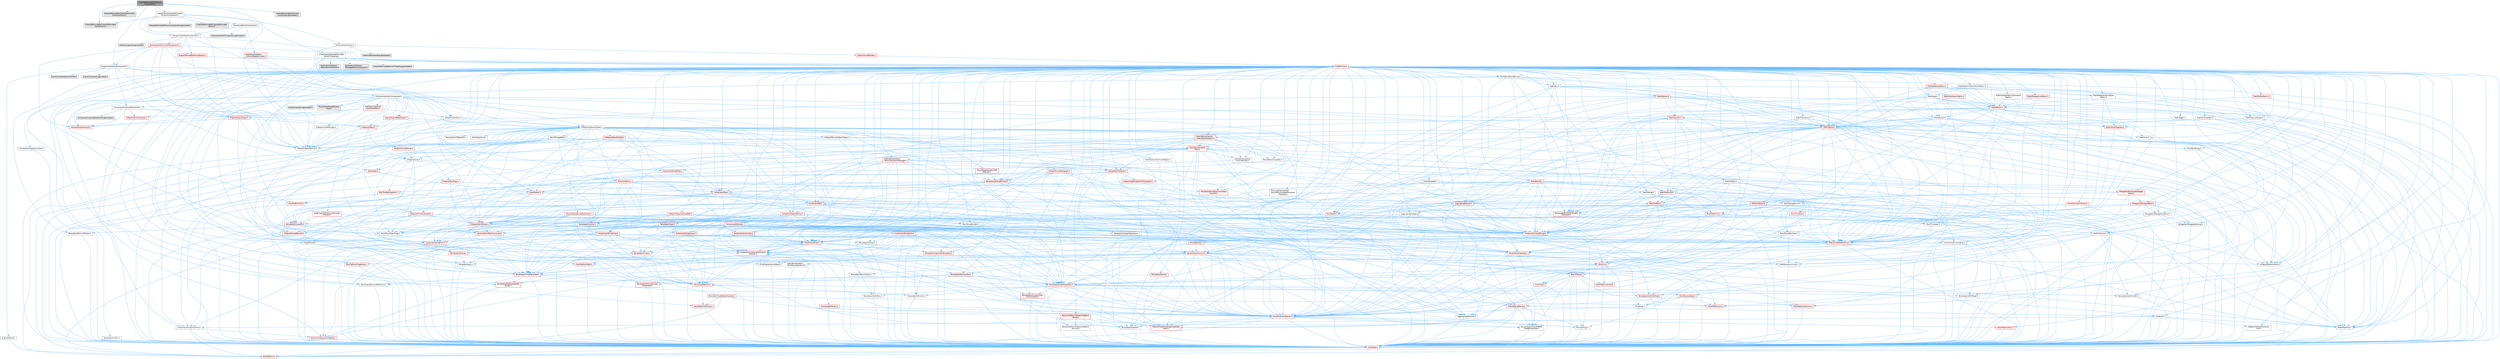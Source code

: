 digraph "ChaosDeformableCollisionsComponent.h"
{
 // INTERACTIVE_SVG=YES
 // LATEX_PDF_SIZE
  bgcolor="transparent";
  edge [fontname=Helvetica,fontsize=10,labelfontname=Helvetica,labelfontsize=10];
  node [fontname=Helvetica,fontsize=10,shape=box,height=0.2,width=0.4];
  Node1 [id="Node000001",label="ChaosDeformableCollisions\lComponent.h",height=0.2,width=0.4,color="gray40", fillcolor="grey60", style="filled", fontcolor="black",tooltip=" "];
  Node1 -> Node2 [id="edge1_Node000001_Node000002",color="steelblue1",style="solid",tooltip=" "];
  Node2 [id="Node000002",label="Chaos/Deformable/ChaosDeformable\lSolverProxy.h",height=0.2,width=0.4,color="grey60", fillcolor="#E0E0E0", style="filled",tooltip=" "];
  Node1 -> Node3 [id="edge2_Node000001_Node000003",color="steelblue1",style="solid",tooltip=" "];
  Node3 [id="Node000003",label="Chaos/Deformable/ChaosDeformable\lCollisionsProxy.h",height=0.2,width=0.4,color="grey60", fillcolor="#E0E0E0", style="filled",tooltip=" "];
  Node1 -> Node4 [id="edge3_Node000001_Node000004",color="steelblue1",style="solid",tooltip=" "];
  Node4 [id="Node000004",label="ChaosFlesh/ChaosDeformable\lPhysicsComponent.h",height=0.2,width=0.4,color="grey40", fillcolor="white", style="filled",URL="$d3/da9/ChaosDeformablePhysicsComponent_8h.html",tooltip=" "];
  Node4 -> Node2 [id="edge4_Node000004_Node000002",color="steelblue1",style="solid",tooltip=" "];
  Node4 -> Node5 [id="edge5_Node000004_Node000005",color="steelblue1",style="solid",tooltip=" "];
  Node5 [id="Node000005",label="Chaos/Deformable/ChaosDeformable\lSolver.h",height=0.2,width=0.4,color="grey60", fillcolor="#E0E0E0", style="filled",tooltip=" "];
  Node4 -> Node6 [id="edge6_Node000004_Node000006",color="steelblue1",style="solid",tooltip=" "];
  Node6 [id="Node000006",label="ChaosFlesh/ChaosDeformable\lSolverThreading.h",height=0.2,width=0.4,color="grey40", fillcolor="white", style="filled",URL="$de/d06/ChaosDeformableSolverThreading_8h.html",tooltip=" "];
  Node6 -> Node7 [id="edge7_Node000006_Node000007",color="steelblue1",style="solid",tooltip=" "];
  Node7 [id="Node000007",label="CoreMinimal.h",height=0.2,width=0.4,color="red", fillcolor="#FFF0F0", style="filled",URL="$d7/d67/CoreMinimal_8h.html",tooltip=" "];
  Node7 -> Node8 [id="edge8_Node000007_Node000008",color="steelblue1",style="solid",tooltip=" "];
  Node8 [id="Node000008",label="CoreTypes.h",height=0.2,width=0.4,color="red", fillcolor="#FFF0F0", style="filled",URL="$dc/dec/CoreTypes_8h.html",tooltip=" "];
  Node8 -> Node9 [id="edge9_Node000008_Node000009",color="steelblue1",style="solid",tooltip=" "];
  Node9 [id="Node000009",label="HAL/Platform.h",height=0.2,width=0.4,color="red", fillcolor="#FFF0F0", style="filled",URL="$d9/dd0/Platform_8h.html",tooltip=" "];
  Node7 -> Node22 [id="edge10_Node000007_Node000022",color="steelblue1",style="solid",tooltip=" "];
  Node22 [id="Node000022",label="CoreFwd.h",height=0.2,width=0.4,color="grey40", fillcolor="white", style="filled",URL="$d1/d1e/CoreFwd_8h.html",tooltip=" "];
  Node22 -> Node8 [id="edge11_Node000022_Node000008",color="steelblue1",style="solid",tooltip=" "];
  Node22 -> Node23 [id="edge12_Node000022_Node000023",color="steelblue1",style="solid",tooltip=" "];
  Node23 [id="Node000023",label="Containers/ContainersFwd.h",height=0.2,width=0.4,color="grey40", fillcolor="white", style="filled",URL="$d4/d0a/ContainersFwd_8h.html",tooltip=" "];
  Node23 -> Node9 [id="edge13_Node000023_Node000009",color="steelblue1",style="solid",tooltip=" "];
  Node23 -> Node8 [id="edge14_Node000023_Node000008",color="steelblue1",style="solid",tooltip=" "];
  Node23 -> Node24 [id="edge15_Node000023_Node000024",color="steelblue1",style="solid",tooltip=" "];
  Node24 [id="Node000024",label="Traits/IsContiguousContainer.h",height=0.2,width=0.4,color="red", fillcolor="#FFF0F0", style="filled",URL="$d5/d3c/IsContiguousContainer_8h.html",tooltip=" "];
  Node24 -> Node8 [id="edge16_Node000024_Node000008",color="steelblue1",style="solid",tooltip=" "];
  Node22 -> Node27 [id="edge17_Node000022_Node000027",color="steelblue1",style="solid",tooltip=" "];
  Node27 [id="Node000027",label="Math/MathFwd.h",height=0.2,width=0.4,color="grey40", fillcolor="white", style="filled",URL="$d2/d10/MathFwd_8h.html",tooltip=" "];
  Node27 -> Node9 [id="edge18_Node000027_Node000009",color="steelblue1",style="solid",tooltip=" "];
  Node22 -> Node28 [id="edge19_Node000022_Node000028",color="steelblue1",style="solid",tooltip=" "];
  Node28 [id="Node000028",label="UObject/UObjectHierarchy\lFwd.h",height=0.2,width=0.4,color="grey40", fillcolor="white", style="filled",URL="$d3/d13/UObjectHierarchyFwd_8h.html",tooltip=" "];
  Node7 -> Node28 [id="edge20_Node000007_Node000028",color="steelblue1",style="solid",tooltip=" "];
  Node7 -> Node23 [id="edge21_Node000007_Node000023",color="steelblue1",style="solid",tooltip=" "];
  Node7 -> Node29 [id="edge22_Node000007_Node000029",color="steelblue1",style="solid",tooltip=" "];
  Node29 [id="Node000029",label="Misc/VarArgs.h",height=0.2,width=0.4,color="grey40", fillcolor="white", style="filled",URL="$d5/d6f/VarArgs_8h.html",tooltip=" "];
  Node29 -> Node8 [id="edge23_Node000029_Node000008",color="steelblue1",style="solid",tooltip=" "];
  Node7 -> Node30 [id="edge24_Node000007_Node000030",color="steelblue1",style="solid",tooltip=" "];
  Node30 [id="Node000030",label="Logging/LogVerbosity.h",height=0.2,width=0.4,color="grey40", fillcolor="white", style="filled",URL="$d2/d8f/LogVerbosity_8h.html",tooltip=" "];
  Node30 -> Node8 [id="edge25_Node000030_Node000008",color="steelblue1",style="solid",tooltip=" "];
  Node7 -> Node31 [id="edge26_Node000007_Node000031",color="steelblue1",style="solid",tooltip=" "];
  Node31 [id="Node000031",label="Misc/OutputDevice.h",height=0.2,width=0.4,color="red", fillcolor="#FFF0F0", style="filled",URL="$d7/d32/OutputDevice_8h.html",tooltip=" "];
  Node31 -> Node22 [id="edge27_Node000031_Node000022",color="steelblue1",style="solid",tooltip=" "];
  Node31 -> Node8 [id="edge28_Node000031_Node000008",color="steelblue1",style="solid",tooltip=" "];
  Node31 -> Node30 [id="edge29_Node000031_Node000030",color="steelblue1",style="solid",tooltip=" "];
  Node31 -> Node29 [id="edge30_Node000031_Node000029",color="steelblue1",style="solid",tooltip=" "];
  Node31 -> Node32 [id="edge31_Node000031_Node000032",color="steelblue1",style="solid",tooltip=" "];
  Node32 [id="Node000032",label="Templates/IsArrayOrRefOf\lTypeByPredicate.h",height=0.2,width=0.4,color="grey40", fillcolor="white", style="filled",URL="$d6/da1/IsArrayOrRefOfTypeByPredicate_8h.html",tooltip=" "];
  Node32 -> Node8 [id="edge32_Node000032_Node000008",color="steelblue1",style="solid",tooltip=" "];
  Node31 -> Node35 [id="edge33_Node000031_Node000035",color="steelblue1",style="solid",tooltip=" "];
  Node35 [id="Node000035",label="Traits/IsCharEncodingCompatible\lWith.h",height=0.2,width=0.4,color="red", fillcolor="#FFF0F0", style="filled",URL="$df/dd1/IsCharEncodingCompatibleWith_8h.html",tooltip=" "];
  Node7 -> Node37 [id="edge34_Node000007_Node000037",color="steelblue1",style="solid",tooltip=" "];
  Node37 [id="Node000037",label="HAL/PlatformCrt.h",height=0.2,width=0.4,color="red", fillcolor="#FFF0F0", style="filled",URL="$d8/d75/PlatformCrt_8h.html",tooltip=" "];
  Node7 -> Node47 [id="edge35_Node000007_Node000047",color="steelblue1",style="solid",tooltip=" "];
  Node47 [id="Node000047",label="HAL/PlatformMisc.h",height=0.2,width=0.4,color="red", fillcolor="#FFF0F0", style="filled",URL="$d0/df5/PlatformMisc_8h.html",tooltip=" "];
  Node47 -> Node8 [id="edge36_Node000047_Node000008",color="steelblue1",style="solid",tooltip=" "];
  Node7 -> Node66 [id="edge37_Node000007_Node000066",color="steelblue1",style="solid",tooltip=" "];
  Node66 [id="Node000066",label="Misc/AssertionMacros.h",height=0.2,width=0.4,color="red", fillcolor="#FFF0F0", style="filled",URL="$d0/dfa/AssertionMacros_8h.html",tooltip=" "];
  Node66 -> Node8 [id="edge38_Node000066_Node000008",color="steelblue1",style="solid",tooltip=" "];
  Node66 -> Node9 [id="edge39_Node000066_Node000009",color="steelblue1",style="solid",tooltip=" "];
  Node66 -> Node47 [id="edge40_Node000066_Node000047",color="steelblue1",style="solid",tooltip=" "];
  Node66 -> Node67 [id="edge41_Node000066_Node000067",color="steelblue1",style="solid",tooltip=" "];
  Node67 [id="Node000067",label="Templates/EnableIf.h",height=0.2,width=0.4,color="grey40", fillcolor="white", style="filled",URL="$d7/d60/EnableIf_8h.html",tooltip=" "];
  Node67 -> Node8 [id="edge42_Node000067_Node000008",color="steelblue1",style="solid",tooltip=" "];
  Node66 -> Node32 [id="edge43_Node000066_Node000032",color="steelblue1",style="solid",tooltip=" "];
  Node66 -> Node35 [id="edge44_Node000066_Node000035",color="steelblue1",style="solid",tooltip=" "];
  Node66 -> Node29 [id="edge45_Node000066_Node000029",color="steelblue1",style="solid",tooltip=" "];
  Node7 -> Node75 [id="edge46_Node000007_Node000075",color="steelblue1",style="solid",tooltip=" "];
  Node75 [id="Node000075",label="Templates/IsPointer.h",height=0.2,width=0.4,color="grey40", fillcolor="white", style="filled",URL="$d7/d05/IsPointer_8h.html",tooltip=" "];
  Node75 -> Node8 [id="edge47_Node000075_Node000008",color="steelblue1",style="solid",tooltip=" "];
  Node7 -> Node76 [id="edge48_Node000007_Node000076",color="steelblue1",style="solid",tooltip=" "];
  Node76 [id="Node000076",label="HAL/PlatformMemory.h",height=0.2,width=0.4,color="red", fillcolor="#FFF0F0", style="filled",URL="$de/d68/PlatformMemory_8h.html",tooltip=" "];
  Node76 -> Node8 [id="edge49_Node000076_Node000008",color="steelblue1",style="solid",tooltip=" "];
  Node7 -> Node59 [id="edge50_Node000007_Node000059",color="steelblue1",style="solid",tooltip=" "];
  Node59 [id="Node000059",label="HAL/PlatformAtomics.h",height=0.2,width=0.4,color="red", fillcolor="#FFF0F0", style="filled",URL="$d3/d36/PlatformAtomics_8h.html",tooltip=" "];
  Node59 -> Node8 [id="edge51_Node000059_Node000008",color="steelblue1",style="solid",tooltip=" "];
  Node7 -> Node81 [id="edge52_Node000007_Node000081",color="steelblue1",style="solid",tooltip=" "];
  Node81 [id="Node000081",label="Misc/Exec.h",height=0.2,width=0.4,color="grey40", fillcolor="white", style="filled",URL="$de/ddb/Exec_8h.html",tooltip=" "];
  Node81 -> Node8 [id="edge53_Node000081_Node000008",color="steelblue1",style="solid",tooltip=" "];
  Node81 -> Node66 [id="edge54_Node000081_Node000066",color="steelblue1",style="solid",tooltip=" "];
  Node7 -> Node82 [id="edge55_Node000007_Node000082",color="steelblue1",style="solid",tooltip=" "];
  Node82 [id="Node000082",label="HAL/MemoryBase.h",height=0.2,width=0.4,color="red", fillcolor="#FFF0F0", style="filled",URL="$d6/d9f/MemoryBase_8h.html",tooltip=" "];
  Node82 -> Node8 [id="edge56_Node000082_Node000008",color="steelblue1",style="solid",tooltip=" "];
  Node82 -> Node59 [id="edge57_Node000082_Node000059",color="steelblue1",style="solid",tooltip=" "];
  Node82 -> Node37 [id="edge58_Node000082_Node000037",color="steelblue1",style="solid",tooltip=" "];
  Node82 -> Node81 [id="edge59_Node000082_Node000081",color="steelblue1",style="solid",tooltip=" "];
  Node82 -> Node31 [id="edge60_Node000082_Node000031",color="steelblue1",style="solid",tooltip=" "];
  Node7 -> Node92 [id="edge61_Node000007_Node000092",color="steelblue1",style="solid",tooltip=" "];
  Node92 [id="Node000092",label="HAL/UnrealMemory.h",height=0.2,width=0.4,color="red", fillcolor="#FFF0F0", style="filled",URL="$d9/d96/UnrealMemory_8h.html",tooltip=" "];
  Node92 -> Node8 [id="edge62_Node000092_Node000008",color="steelblue1",style="solid",tooltip=" "];
  Node92 -> Node82 [id="edge63_Node000092_Node000082",color="steelblue1",style="solid",tooltip=" "];
  Node92 -> Node76 [id="edge64_Node000092_Node000076",color="steelblue1",style="solid",tooltip=" "];
  Node92 -> Node75 [id="edge65_Node000092_Node000075",color="steelblue1",style="solid",tooltip=" "];
  Node7 -> Node94 [id="edge66_Node000007_Node000094",color="steelblue1",style="solid",tooltip=" "];
  Node94 [id="Node000094",label="Templates/IsArithmetic.h",height=0.2,width=0.4,color="grey40", fillcolor="white", style="filled",URL="$d2/d5d/IsArithmetic_8h.html",tooltip=" "];
  Node94 -> Node8 [id="edge67_Node000094_Node000008",color="steelblue1",style="solid",tooltip=" "];
  Node7 -> Node88 [id="edge68_Node000007_Node000088",color="steelblue1",style="solid",tooltip=" "];
  Node88 [id="Node000088",label="Templates/AndOrNot.h",height=0.2,width=0.4,color="grey40", fillcolor="white", style="filled",URL="$db/d0a/AndOrNot_8h.html",tooltip=" "];
  Node88 -> Node8 [id="edge69_Node000088_Node000008",color="steelblue1",style="solid",tooltip=" "];
  Node7 -> Node95 [id="edge70_Node000007_Node000095",color="steelblue1",style="solid",tooltip=" "];
  Node95 [id="Node000095",label="Templates/IsPODType.h",height=0.2,width=0.4,color="grey40", fillcolor="white", style="filled",URL="$d7/db1/IsPODType_8h.html",tooltip=" "];
  Node95 -> Node8 [id="edge71_Node000095_Node000008",color="steelblue1",style="solid",tooltip=" "];
  Node7 -> Node96 [id="edge72_Node000007_Node000096",color="steelblue1",style="solid",tooltip=" "];
  Node96 [id="Node000096",label="Templates/IsUECoreType.h",height=0.2,width=0.4,color="red", fillcolor="#FFF0F0", style="filled",URL="$d1/db8/IsUECoreType_8h.html",tooltip=" "];
  Node96 -> Node8 [id="edge73_Node000096_Node000008",color="steelblue1",style="solid",tooltip=" "];
  Node7 -> Node89 [id="edge74_Node000007_Node000089",color="steelblue1",style="solid",tooltip=" "];
  Node89 [id="Node000089",label="Templates/IsTriviallyCopy\lConstructible.h",height=0.2,width=0.4,color="red", fillcolor="#FFF0F0", style="filled",URL="$d3/d78/IsTriviallyCopyConstructible_8h.html",tooltip=" "];
  Node89 -> Node8 [id="edge75_Node000089_Node000008",color="steelblue1",style="solid",tooltip=" "];
  Node7 -> Node97 [id="edge76_Node000007_Node000097",color="steelblue1",style="solid",tooltip=" "];
  Node97 [id="Node000097",label="Templates/UnrealTypeTraits.h",height=0.2,width=0.4,color="red", fillcolor="#FFF0F0", style="filled",URL="$d2/d2d/UnrealTypeTraits_8h.html",tooltip=" "];
  Node97 -> Node8 [id="edge77_Node000097_Node000008",color="steelblue1",style="solid",tooltip=" "];
  Node97 -> Node75 [id="edge78_Node000097_Node000075",color="steelblue1",style="solid",tooltip=" "];
  Node97 -> Node66 [id="edge79_Node000097_Node000066",color="steelblue1",style="solid",tooltip=" "];
  Node97 -> Node88 [id="edge80_Node000097_Node000088",color="steelblue1",style="solid",tooltip=" "];
  Node97 -> Node67 [id="edge81_Node000097_Node000067",color="steelblue1",style="solid",tooltip=" "];
  Node97 -> Node94 [id="edge82_Node000097_Node000094",color="steelblue1",style="solid",tooltip=" "];
  Node97 -> Node95 [id="edge83_Node000097_Node000095",color="steelblue1",style="solid",tooltip=" "];
  Node97 -> Node96 [id="edge84_Node000097_Node000096",color="steelblue1",style="solid",tooltip=" "];
  Node97 -> Node89 [id="edge85_Node000097_Node000089",color="steelblue1",style="solid",tooltip=" "];
  Node7 -> Node67 [id="edge86_Node000007_Node000067",color="steelblue1",style="solid",tooltip=" "];
  Node7 -> Node99 [id="edge87_Node000007_Node000099",color="steelblue1",style="solid",tooltip=" "];
  Node99 [id="Node000099",label="Templates/RemoveReference.h",height=0.2,width=0.4,color="grey40", fillcolor="white", style="filled",URL="$da/dbe/RemoveReference_8h.html",tooltip=" "];
  Node99 -> Node8 [id="edge88_Node000099_Node000008",color="steelblue1",style="solid",tooltip=" "];
  Node7 -> Node100 [id="edge89_Node000007_Node000100",color="steelblue1",style="solid",tooltip=" "];
  Node100 [id="Node000100",label="Templates/IntegralConstant.h",height=0.2,width=0.4,color="grey40", fillcolor="white", style="filled",URL="$db/d1b/IntegralConstant_8h.html",tooltip=" "];
  Node100 -> Node8 [id="edge90_Node000100_Node000008",color="steelblue1",style="solid",tooltip=" "];
  Node7 -> Node101 [id="edge91_Node000007_Node000101",color="steelblue1",style="solid",tooltip=" "];
  Node101 [id="Node000101",label="Templates/IsClass.h",height=0.2,width=0.4,color="grey40", fillcolor="white", style="filled",URL="$db/dcb/IsClass_8h.html",tooltip=" "];
  Node101 -> Node8 [id="edge92_Node000101_Node000008",color="steelblue1",style="solid",tooltip=" "];
  Node7 -> Node102 [id="edge93_Node000007_Node000102",color="steelblue1",style="solid",tooltip=" "];
  Node102 [id="Node000102",label="Templates/TypeCompatible\lBytes.h",height=0.2,width=0.4,color="red", fillcolor="#FFF0F0", style="filled",URL="$df/d0a/TypeCompatibleBytes_8h.html",tooltip=" "];
  Node102 -> Node8 [id="edge94_Node000102_Node000008",color="steelblue1",style="solid",tooltip=" "];
  Node7 -> Node24 [id="edge95_Node000007_Node000024",color="steelblue1",style="solid",tooltip=" "];
  Node7 -> Node103 [id="edge96_Node000007_Node000103",color="steelblue1",style="solid",tooltip=" "];
  Node103 [id="Node000103",label="Templates/UnrealTemplate.h",height=0.2,width=0.4,color="red", fillcolor="#FFF0F0", style="filled",URL="$d4/d24/UnrealTemplate_8h.html",tooltip=" "];
  Node103 -> Node8 [id="edge97_Node000103_Node000008",color="steelblue1",style="solid",tooltip=" "];
  Node103 -> Node75 [id="edge98_Node000103_Node000075",color="steelblue1",style="solid",tooltip=" "];
  Node103 -> Node92 [id="edge99_Node000103_Node000092",color="steelblue1",style="solid",tooltip=" "];
  Node103 -> Node97 [id="edge100_Node000103_Node000097",color="steelblue1",style="solid",tooltip=" "];
  Node103 -> Node99 [id="edge101_Node000103_Node000099",color="steelblue1",style="solid",tooltip=" "];
  Node103 -> Node102 [id="edge102_Node000103_Node000102",color="steelblue1",style="solid",tooltip=" "];
  Node103 -> Node24 [id="edge103_Node000103_Node000024",color="steelblue1",style="solid",tooltip=" "];
  Node7 -> Node52 [id="edge104_Node000007_Node000052",color="steelblue1",style="solid",tooltip=" "];
  Node52 [id="Node000052",label="Math/NumericLimits.h",height=0.2,width=0.4,color="grey40", fillcolor="white", style="filled",URL="$df/d1b/NumericLimits_8h.html",tooltip=" "];
  Node52 -> Node8 [id="edge105_Node000052_Node000008",color="steelblue1",style="solid",tooltip=" "];
  Node7 -> Node107 [id="edge106_Node000007_Node000107",color="steelblue1",style="solid",tooltip=" "];
  Node107 [id="Node000107",label="HAL/PlatformMath.h",height=0.2,width=0.4,color="red", fillcolor="#FFF0F0", style="filled",URL="$dc/d53/PlatformMath_8h.html",tooltip=" "];
  Node107 -> Node8 [id="edge107_Node000107_Node000008",color="steelblue1",style="solid",tooltip=" "];
  Node7 -> Node90 [id="edge108_Node000007_Node000090",color="steelblue1",style="solid",tooltip=" "];
  Node90 [id="Node000090",label="Templates/IsTriviallyCopy\lAssignable.h",height=0.2,width=0.4,color="red", fillcolor="#FFF0F0", style="filled",URL="$d2/df2/IsTriviallyCopyAssignable_8h.html",tooltip=" "];
  Node90 -> Node8 [id="edge109_Node000090_Node000008",color="steelblue1",style="solid",tooltip=" "];
  Node7 -> Node115 [id="edge110_Node000007_Node000115",color="steelblue1",style="solid",tooltip=" "];
  Node115 [id="Node000115",label="Templates/MemoryOps.h",height=0.2,width=0.4,color="red", fillcolor="#FFF0F0", style="filled",URL="$db/dea/MemoryOps_8h.html",tooltip=" "];
  Node115 -> Node8 [id="edge111_Node000115_Node000008",color="steelblue1",style="solid",tooltip=" "];
  Node115 -> Node92 [id="edge112_Node000115_Node000092",color="steelblue1",style="solid",tooltip=" "];
  Node115 -> Node90 [id="edge113_Node000115_Node000090",color="steelblue1",style="solid",tooltip=" "];
  Node115 -> Node89 [id="edge114_Node000115_Node000089",color="steelblue1",style="solid",tooltip=" "];
  Node115 -> Node97 [id="edge115_Node000115_Node000097",color="steelblue1",style="solid",tooltip=" "];
  Node7 -> Node116 [id="edge116_Node000007_Node000116",color="steelblue1",style="solid",tooltip=" "];
  Node116 [id="Node000116",label="Containers/ContainerAllocation\lPolicies.h",height=0.2,width=0.4,color="red", fillcolor="#FFF0F0", style="filled",URL="$d7/dff/ContainerAllocationPolicies_8h.html",tooltip=" "];
  Node116 -> Node8 [id="edge117_Node000116_Node000008",color="steelblue1",style="solid",tooltip=" "];
  Node116 -> Node116 [id="edge118_Node000116_Node000116",color="steelblue1",style="solid",tooltip=" "];
  Node116 -> Node107 [id="edge119_Node000116_Node000107",color="steelblue1",style="solid",tooltip=" "];
  Node116 -> Node92 [id="edge120_Node000116_Node000092",color="steelblue1",style="solid",tooltip=" "];
  Node116 -> Node52 [id="edge121_Node000116_Node000052",color="steelblue1",style="solid",tooltip=" "];
  Node116 -> Node66 [id="edge122_Node000116_Node000066",color="steelblue1",style="solid",tooltip=" "];
  Node116 -> Node115 [id="edge123_Node000116_Node000115",color="steelblue1",style="solid",tooltip=" "];
  Node116 -> Node102 [id="edge124_Node000116_Node000102",color="steelblue1",style="solid",tooltip=" "];
  Node7 -> Node119 [id="edge125_Node000007_Node000119",color="steelblue1",style="solid",tooltip=" "];
  Node119 [id="Node000119",label="Templates/IsEnumClass.h",height=0.2,width=0.4,color="grey40", fillcolor="white", style="filled",URL="$d7/d15/IsEnumClass_8h.html",tooltip=" "];
  Node119 -> Node8 [id="edge126_Node000119_Node000008",color="steelblue1",style="solid",tooltip=" "];
  Node119 -> Node88 [id="edge127_Node000119_Node000088",color="steelblue1",style="solid",tooltip=" "];
  Node7 -> Node120 [id="edge128_Node000007_Node000120",color="steelblue1",style="solid",tooltip=" "];
  Node120 [id="Node000120",label="HAL/PlatformProperties.h",height=0.2,width=0.4,color="red", fillcolor="#FFF0F0", style="filled",URL="$d9/db0/PlatformProperties_8h.html",tooltip=" "];
  Node120 -> Node8 [id="edge129_Node000120_Node000008",color="steelblue1",style="solid",tooltip=" "];
  Node7 -> Node123 [id="edge130_Node000007_Node000123",color="steelblue1",style="solid",tooltip=" "];
  Node123 [id="Node000123",label="Misc/EngineVersionBase.h",height=0.2,width=0.4,color="grey40", fillcolor="white", style="filled",URL="$d5/d2b/EngineVersionBase_8h.html",tooltip=" "];
  Node123 -> Node8 [id="edge131_Node000123_Node000008",color="steelblue1",style="solid",tooltip=" "];
  Node7 -> Node124 [id="edge132_Node000007_Node000124",color="steelblue1",style="solid",tooltip=" "];
  Node124 [id="Node000124",label="Internationalization\l/TextNamespaceFwd.h",height=0.2,width=0.4,color="grey40", fillcolor="white", style="filled",URL="$d8/d97/TextNamespaceFwd_8h.html",tooltip=" "];
  Node124 -> Node8 [id="edge133_Node000124_Node000008",color="steelblue1",style="solid",tooltip=" "];
  Node7 -> Node125 [id="edge134_Node000007_Node000125",color="steelblue1",style="solid",tooltip=" "];
  Node125 [id="Node000125",label="Serialization/Archive.h",height=0.2,width=0.4,color="red", fillcolor="#FFF0F0", style="filled",URL="$d7/d3b/Archive_8h.html",tooltip=" "];
  Node125 -> Node22 [id="edge135_Node000125_Node000022",color="steelblue1",style="solid",tooltip=" "];
  Node125 -> Node8 [id="edge136_Node000125_Node000008",color="steelblue1",style="solid",tooltip=" "];
  Node125 -> Node120 [id="edge137_Node000125_Node000120",color="steelblue1",style="solid",tooltip=" "];
  Node125 -> Node124 [id="edge138_Node000125_Node000124",color="steelblue1",style="solid",tooltip=" "];
  Node125 -> Node27 [id="edge139_Node000125_Node000027",color="steelblue1",style="solid",tooltip=" "];
  Node125 -> Node66 [id="edge140_Node000125_Node000066",color="steelblue1",style="solid",tooltip=" "];
  Node125 -> Node123 [id="edge141_Node000125_Node000123",color="steelblue1",style="solid",tooltip=" "];
  Node125 -> Node29 [id="edge142_Node000125_Node000029",color="steelblue1",style="solid",tooltip=" "];
  Node125 -> Node67 [id="edge143_Node000125_Node000067",color="steelblue1",style="solid",tooltip=" "];
  Node125 -> Node32 [id="edge144_Node000125_Node000032",color="steelblue1",style="solid",tooltip=" "];
  Node125 -> Node119 [id="edge145_Node000125_Node000119",color="steelblue1",style="solid",tooltip=" "];
  Node125 -> Node103 [id="edge146_Node000125_Node000103",color="steelblue1",style="solid",tooltip=" "];
  Node125 -> Node35 [id="edge147_Node000125_Node000035",color="steelblue1",style="solid",tooltip=" "];
  Node125 -> Node128 [id="edge148_Node000125_Node000128",color="steelblue1",style="solid",tooltip=" "];
  Node128 [id="Node000128",label="UObject/ObjectVersion.h",height=0.2,width=0.4,color="grey40", fillcolor="white", style="filled",URL="$da/d63/ObjectVersion_8h.html",tooltip=" "];
  Node128 -> Node8 [id="edge149_Node000128_Node000008",color="steelblue1",style="solid",tooltip=" "];
  Node7 -> Node129 [id="edge150_Node000007_Node000129",color="steelblue1",style="solid",tooltip=" "];
  Node129 [id="Node000129",label="Templates/Less.h",height=0.2,width=0.4,color="grey40", fillcolor="white", style="filled",URL="$de/dc8/Less_8h.html",tooltip=" "];
  Node129 -> Node8 [id="edge151_Node000129_Node000008",color="steelblue1",style="solid",tooltip=" "];
  Node129 -> Node103 [id="edge152_Node000129_Node000103",color="steelblue1",style="solid",tooltip=" "];
  Node7 -> Node130 [id="edge153_Node000007_Node000130",color="steelblue1",style="solid",tooltip=" "];
  Node130 [id="Node000130",label="Templates/Sorting.h",height=0.2,width=0.4,color="red", fillcolor="#FFF0F0", style="filled",URL="$d3/d9e/Sorting_8h.html",tooltip=" "];
  Node130 -> Node8 [id="edge154_Node000130_Node000008",color="steelblue1",style="solid",tooltip=" "];
  Node130 -> Node107 [id="edge155_Node000130_Node000107",color="steelblue1",style="solid",tooltip=" "];
  Node130 -> Node129 [id="edge156_Node000130_Node000129",color="steelblue1",style="solid",tooltip=" "];
  Node7 -> Node141 [id="edge157_Node000007_Node000141",color="steelblue1",style="solid",tooltip=" "];
  Node141 [id="Node000141",label="Misc/Char.h",height=0.2,width=0.4,color="red", fillcolor="#FFF0F0", style="filled",URL="$d0/d58/Char_8h.html",tooltip=" "];
  Node141 -> Node8 [id="edge158_Node000141_Node000008",color="steelblue1",style="solid",tooltip=" "];
  Node7 -> Node144 [id="edge159_Node000007_Node000144",color="steelblue1",style="solid",tooltip=" "];
  Node144 [id="Node000144",label="GenericPlatform/GenericPlatform\lStricmp.h",height=0.2,width=0.4,color="grey40", fillcolor="white", style="filled",URL="$d2/d86/GenericPlatformStricmp_8h.html",tooltip=" "];
  Node144 -> Node8 [id="edge160_Node000144_Node000008",color="steelblue1",style="solid",tooltip=" "];
  Node7 -> Node145 [id="edge161_Node000007_Node000145",color="steelblue1",style="solid",tooltip=" "];
  Node145 [id="Node000145",label="GenericPlatform/GenericPlatform\lString.h",height=0.2,width=0.4,color="red", fillcolor="#FFF0F0", style="filled",URL="$dd/d20/GenericPlatformString_8h.html",tooltip=" "];
  Node145 -> Node8 [id="edge162_Node000145_Node000008",color="steelblue1",style="solid",tooltip=" "];
  Node145 -> Node144 [id="edge163_Node000145_Node000144",color="steelblue1",style="solid",tooltip=" "];
  Node145 -> Node67 [id="edge164_Node000145_Node000067",color="steelblue1",style="solid",tooltip=" "];
  Node145 -> Node35 [id="edge165_Node000145_Node000035",color="steelblue1",style="solid",tooltip=" "];
  Node7 -> Node78 [id="edge166_Node000007_Node000078",color="steelblue1",style="solid",tooltip=" "];
  Node78 [id="Node000078",label="HAL/PlatformString.h",height=0.2,width=0.4,color="red", fillcolor="#FFF0F0", style="filled",URL="$db/db5/PlatformString_8h.html",tooltip=" "];
  Node78 -> Node8 [id="edge167_Node000078_Node000008",color="steelblue1",style="solid",tooltip=" "];
  Node7 -> Node148 [id="edge168_Node000007_Node000148",color="steelblue1",style="solid",tooltip=" "];
  Node148 [id="Node000148",label="Misc/CString.h",height=0.2,width=0.4,color="red", fillcolor="#FFF0F0", style="filled",URL="$d2/d49/CString_8h.html",tooltip=" "];
  Node148 -> Node8 [id="edge169_Node000148_Node000008",color="steelblue1",style="solid",tooltip=" "];
  Node148 -> Node37 [id="edge170_Node000148_Node000037",color="steelblue1",style="solid",tooltip=" "];
  Node148 -> Node78 [id="edge171_Node000148_Node000078",color="steelblue1",style="solid",tooltip=" "];
  Node148 -> Node66 [id="edge172_Node000148_Node000066",color="steelblue1",style="solid",tooltip=" "];
  Node148 -> Node141 [id="edge173_Node000148_Node000141",color="steelblue1",style="solid",tooltip=" "];
  Node148 -> Node29 [id="edge174_Node000148_Node000029",color="steelblue1",style="solid",tooltip=" "];
  Node148 -> Node32 [id="edge175_Node000148_Node000032",color="steelblue1",style="solid",tooltip=" "];
  Node148 -> Node35 [id="edge176_Node000148_Node000035",color="steelblue1",style="solid",tooltip=" "];
  Node7 -> Node149 [id="edge177_Node000007_Node000149",color="steelblue1",style="solid",tooltip=" "];
  Node149 [id="Node000149",label="Misc/Crc.h",height=0.2,width=0.4,color="red", fillcolor="#FFF0F0", style="filled",URL="$d4/dd2/Crc_8h.html",tooltip=" "];
  Node149 -> Node8 [id="edge178_Node000149_Node000008",color="steelblue1",style="solid",tooltip=" "];
  Node149 -> Node78 [id="edge179_Node000149_Node000078",color="steelblue1",style="solid",tooltip=" "];
  Node149 -> Node66 [id="edge180_Node000149_Node000066",color="steelblue1",style="solid",tooltip=" "];
  Node149 -> Node148 [id="edge181_Node000149_Node000148",color="steelblue1",style="solid",tooltip=" "];
  Node149 -> Node141 [id="edge182_Node000149_Node000141",color="steelblue1",style="solid",tooltip=" "];
  Node149 -> Node97 [id="edge183_Node000149_Node000097",color="steelblue1",style="solid",tooltip=" "];
  Node7 -> Node140 [id="edge184_Node000007_Node000140",color="steelblue1",style="solid",tooltip=" "];
  Node140 [id="Node000140",label="Math/UnrealMathUtility.h",height=0.2,width=0.4,color="red", fillcolor="#FFF0F0", style="filled",URL="$db/db8/UnrealMathUtility_8h.html",tooltip=" "];
  Node140 -> Node8 [id="edge185_Node000140_Node000008",color="steelblue1",style="solid",tooltip=" "];
  Node140 -> Node66 [id="edge186_Node000140_Node000066",color="steelblue1",style="solid",tooltip=" "];
  Node140 -> Node107 [id="edge187_Node000140_Node000107",color="steelblue1",style="solid",tooltip=" "];
  Node140 -> Node27 [id="edge188_Node000140_Node000027",color="steelblue1",style="solid",tooltip=" "];
  Node7 -> Node150 [id="edge189_Node000007_Node000150",color="steelblue1",style="solid",tooltip=" "];
  Node150 [id="Node000150",label="Containers/UnrealString.h",height=0.2,width=0.4,color="red", fillcolor="#FFF0F0", style="filled",URL="$d5/dba/UnrealString_8h.html",tooltip=" "];
  Node7 -> Node154 [id="edge190_Node000007_Node000154",color="steelblue1",style="solid",tooltip=" "];
  Node154 [id="Node000154",label="Containers/Array.h",height=0.2,width=0.4,color="red", fillcolor="#FFF0F0", style="filled",URL="$df/dd0/Array_8h.html",tooltip=" "];
  Node154 -> Node8 [id="edge191_Node000154_Node000008",color="steelblue1",style="solid",tooltip=" "];
  Node154 -> Node66 [id="edge192_Node000154_Node000066",color="steelblue1",style="solid",tooltip=" "];
  Node154 -> Node92 [id="edge193_Node000154_Node000092",color="steelblue1",style="solid",tooltip=" "];
  Node154 -> Node97 [id="edge194_Node000154_Node000097",color="steelblue1",style="solid",tooltip=" "];
  Node154 -> Node103 [id="edge195_Node000154_Node000103",color="steelblue1",style="solid",tooltip=" "];
  Node154 -> Node116 [id="edge196_Node000154_Node000116",color="steelblue1",style="solid",tooltip=" "];
  Node154 -> Node125 [id="edge197_Node000154_Node000125",color="steelblue1",style="solid",tooltip=" "];
  Node154 -> Node133 [id="edge198_Node000154_Node000133",color="steelblue1",style="solid",tooltip=" "];
  Node133 [id="Node000133",label="Templates/Invoke.h",height=0.2,width=0.4,color="red", fillcolor="#FFF0F0", style="filled",URL="$d7/deb/Invoke_8h.html",tooltip=" "];
  Node133 -> Node8 [id="edge199_Node000133_Node000008",color="steelblue1",style="solid",tooltip=" "];
  Node133 -> Node103 [id="edge200_Node000133_Node000103",color="steelblue1",style="solid",tooltip=" "];
  Node154 -> Node129 [id="edge201_Node000154_Node000129",color="steelblue1",style="solid",tooltip=" "];
  Node154 -> Node130 [id="edge202_Node000154_Node000130",color="steelblue1",style="solid",tooltip=" "];
  Node154 -> Node177 [id="edge203_Node000154_Node000177",color="steelblue1",style="solid",tooltip=" "];
  Node177 [id="Node000177",label="Templates/AlignmentTemplates.h",height=0.2,width=0.4,color="red", fillcolor="#FFF0F0", style="filled",URL="$dd/d32/AlignmentTemplates_8h.html",tooltip=" "];
  Node177 -> Node8 [id="edge204_Node000177_Node000008",color="steelblue1",style="solid",tooltip=" "];
  Node177 -> Node75 [id="edge205_Node000177_Node000075",color="steelblue1",style="solid",tooltip=" "];
  Node7 -> Node178 [id="edge206_Node000007_Node000178",color="steelblue1",style="solid",tooltip=" "];
  Node178 [id="Node000178",label="Misc/FrameNumber.h",height=0.2,width=0.4,color="grey40", fillcolor="white", style="filled",URL="$dd/dbd/FrameNumber_8h.html",tooltip=" "];
  Node178 -> Node8 [id="edge207_Node000178_Node000008",color="steelblue1",style="solid",tooltip=" "];
  Node178 -> Node52 [id="edge208_Node000178_Node000052",color="steelblue1",style="solid",tooltip=" "];
  Node178 -> Node140 [id="edge209_Node000178_Node000140",color="steelblue1",style="solid",tooltip=" "];
  Node178 -> Node67 [id="edge210_Node000178_Node000067",color="steelblue1",style="solid",tooltip=" "];
  Node178 -> Node97 [id="edge211_Node000178_Node000097",color="steelblue1",style="solid",tooltip=" "];
  Node7 -> Node179 [id="edge212_Node000007_Node000179",color="steelblue1",style="solid",tooltip=" "];
  Node179 [id="Node000179",label="Misc/Timespan.h",height=0.2,width=0.4,color="grey40", fillcolor="white", style="filled",URL="$da/dd9/Timespan_8h.html",tooltip=" "];
  Node179 -> Node8 [id="edge213_Node000179_Node000008",color="steelblue1",style="solid",tooltip=" "];
  Node179 -> Node180 [id="edge214_Node000179_Node000180",color="steelblue1",style="solid",tooltip=" "];
  Node180 [id="Node000180",label="Math/Interval.h",height=0.2,width=0.4,color="grey40", fillcolor="white", style="filled",URL="$d1/d55/Interval_8h.html",tooltip=" "];
  Node180 -> Node8 [id="edge215_Node000180_Node000008",color="steelblue1",style="solid",tooltip=" "];
  Node180 -> Node94 [id="edge216_Node000180_Node000094",color="steelblue1",style="solid",tooltip=" "];
  Node180 -> Node97 [id="edge217_Node000180_Node000097",color="steelblue1",style="solid",tooltip=" "];
  Node180 -> Node52 [id="edge218_Node000180_Node000052",color="steelblue1",style="solid",tooltip=" "];
  Node180 -> Node140 [id="edge219_Node000180_Node000140",color="steelblue1",style="solid",tooltip=" "];
  Node179 -> Node140 [id="edge220_Node000179_Node000140",color="steelblue1",style="solid",tooltip=" "];
  Node179 -> Node66 [id="edge221_Node000179_Node000066",color="steelblue1",style="solid",tooltip=" "];
  Node7 -> Node181 [id="edge222_Node000007_Node000181",color="steelblue1",style="solid",tooltip=" "];
  Node181 [id="Node000181",label="Containers/StringConv.h",height=0.2,width=0.4,color="red", fillcolor="#FFF0F0", style="filled",URL="$d3/ddf/StringConv_8h.html",tooltip=" "];
  Node181 -> Node8 [id="edge223_Node000181_Node000008",color="steelblue1",style="solid",tooltip=" "];
  Node181 -> Node66 [id="edge224_Node000181_Node000066",color="steelblue1",style="solid",tooltip=" "];
  Node181 -> Node116 [id="edge225_Node000181_Node000116",color="steelblue1",style="solid",tooltip=" "];
  Node181 -> Node154 [id="edge226_Node000181_Node000154",color="steelblue1",style="solid",tooltip=" "];
  Node181 -> Node148 [id="edge227_Node000181_Node000148",color="steelblue1",style="solid",tooltip=" "];
  Node181 -> Node182 [id="edge228_Node000181_Node000182",color="steelblue1",style="solid",tooltip=" "];
  Node182 [id="Node000182",label="Templates/IsArray.h",height=0.2,width=0.4,color="grey40", fillcolor="white", style="filled",URL="$d8/d8d/IsArray_8h.html",tooltip=" "];
  Node182 -> Node8 [id="edge229_Node000182_Node000008",color="steelblue1",style="solid",tooltip=" "];
  Node181 -> Node103 [id="edge230_Node000181_Node000103",color="steelblue1",style="solid",tooltip=" "];
  Node181 -> Node97 [id="edge231_Node000181_Node000097",color="steelblue1",style="solid",tooltip=" "];
  Node181 -> Node35 [id="edge232_Node000181_Node000035",color="steelblue1",style="solid",tooltip=" "];
  Node181 -> Node24 [id="edge233_Node000181_Node000024",color="steelblue1",style="solid",tooltip=" "];
  Node7 -> Node183 [id="edge234_Node000007_Node000183",color="steelblue1",style="solid",tooltip=" "];
  Node183 [id="Node000183",label="UObject/UnrealNames.h",height=0.2,width=0.4,color="red", fillcolor="#FFF0F0", style="filled",URL="$d8/db1/UnrealNames_8h.html",tooltip=" "];
  Node183 -> Node8 [id="edge235_Node000183_Node000008",color="steelblue1",style="solid",tooltip=" "];
  Node7 -> Node185 [id="edge236_Node000007_Node000185",color="steelblue1",style="solid",tooltip=" "];
  Node185 [id="Node000185",label="UObject/NameTypes.h",height=0.2,width=0.4,color="red", fillcolor="#FFF0F0", style="filled",URL="$d6/d35/NameTypes_8h.html",tooltip=" "];
  Node185 -> Node8 [id="edge237_Node000185_Node000008",color="steelblue1",style="solid",tooltip=" "];
  Node185 -> Node66 [id="edge238_Node000185_Node000066",color="steelblue1",style="solid",tooltip=" "];
  Node185 -> Node92 [id="edge239_Node000185_Node000092",color="steelblue1",style="solid",tooltip=" "];
  Node185 -> Node97 [id="edge240_Node000185_Node000097",color="steelblue1",style="solid",tooltip=" "];
  Node185 -> Node103 [id="edge241_Node000185_Node000103",color="steelblue1",style="solid",tooltip=" "];
  Node185 -> Node150 [id="edge242_Node000185_Node000150",color="steelblue1",style="solid",tooltip=" "];
  Node185 -> Node181 [id="edge243_Node000185_Node000181",color="steelblue1",style="solid",tooltip=" "];
  Node185 -> Node49 [id="edge244_Node000185_Node000049",color="steelblue1",style="solid",tooltip=" "];
  Node49 [id="Node000049",label="Containers/StringFwd.h",height=0.2,width=0.4,color="red", fillcolor="#FFF0F0", style="filled",URL="$df/d37/StringFwd_8h.html",tooltip=" "];
  Node49 -> Node8 [id="edge245_Node000049_Node000008",color="steelblue1",style="solid",tooltip=" "];
  Node49 -> Node24 [id="edge246_Node000049_Node000024",color="steelblue1",style="solid",tooltip=" "];
  Node185 -> Node183 [id="edge247_Node000185_Node000183",color="steelblue1",style="solid",tooltip=" "];
  Node185 -> Node162 [id="edge248_Node000185_Node000162",color="steelblue1",style="solid",tooltip=" "];
  Node162 [id="Node000162",label="Serialization/MemoryLayout.h",height=0.2,width=0.4,color="red", fillcolor="#FFF0F0", style="filled",URL="$d7/d66/MemoryLayout_8h.html",tooltip=" "];
  Node162 -> Node165 [id="edge249_Node000162_Node000165",color="steelblue1",style="solid",tooltip=" "];
  Node165 [id="Node000165",label="Containers/EnumAsByte.h",height=0.2,width=0.4,color="grey40", fillcolor="white", style="filled",URL="$d6/d9a/EnumAsByte_8h.html",tooltip=" "];
  Node165 -> Node8 [id="edge250_Node000165_Node000008",color="steelblue1",style="solid",tooltip=" "];
  Node165 -> Node95 [id="edge251_Node000165_Node000095",color="steelblue1",style="solid",tooltip=" "];
  Node165 -> Node166 [id="edge252_Node000165_Node000166",color="steelblue1",style="solid",tooltip=" "];
  Node166 [id="Node000166",label="Templates/TypeHash.h",height=0.2,width=0.4,color="red", fillcolor="#FFF0F0", style="filled",URL="$d1/d62/TypeHash_8h.html",tooltip=" "];
  Node166 -> Node8 [id="edge253_Node000166_Node000008",color="steelblue1",style="solid",tooltip=" "];
  Node166 -> Node149 [id="edge254_Node000166_Node000149",color="steelblue1",style="solid",tooltip=" "];
  Node162 -> Node49 [id="edge255_Node000162_Node000049",color="steelblue1",style="solid",tooltip=" "];
  Node162 -> Node92 [id="edge256_Node000162_Node000092",color="steelblue1",style="solid",tooltip=" "];
  Node162 -> Node67 [id="edge257_Node000162_Node000067",color="steelblue1",style="solid",tooltip=" "];
  Node162 -> Node103 [id="edge258_Node000162_Node000103",color="steelblue1",style="solid",tooltip=" "];
  Node7 -> Node193 [id="edge259_Node000007_Node000193",color="steelblue1",style="solid",tooltip=" "];
  Node193 [id="Node000193",label="Misc/Parse.h",height=0.2,width=0.4,color="red", fillcolor="#FFF0F0", style="filled",URL="$dc/d71/Parse_8h.html",tooltip=" "];
  Node193 -> Node49 [id="edge260_Node000193_Node000049",color="steelblue1",style="solid",tooltip=" "];
  Node193 -> Node150 [id="edge261_Node000193_Node000150",color="steelblue1",style="solid",tooltip=" "];
  Node193 -> Node8 [id="edge262_Node000193_Node000008",color="steelblue1",style="solid",tooltip=" "];
  Node193 -> Node37 [id="edge263_Node000193_Node000037",color="steelblue1",style="solid",tooltip=" "];
  Node193 -> Node54 [id="edge264_Node000193_Node000054",color="steelblue1",style="solid",tooltip=" "];
  Node54 [id="Node000054",label="Misc/EnumClassFlags.h",height=0.2,width=0.4,color="grey40", fillcolor="white", style="filled",URL="$d8/de7/EnumClassFlags_8h.html",tooltip=" "];
  Node193 -> Node194 [id="edge265_Node000193_Node000194",color="steelblue1",style="solid",tooltip=" "];
  Node194 [id="Node000194",label="Templates/Function.h",height=0.2,width=0.4,color="red", fillcolor="#FFF0F0", style="filled",URL="$df/df5/Function_8h.html",tooltip=" "];
  Node194 -> Node8 [id="edge266_Node000194_Node000008",color="steelblue1",style="solid",tooltip=" "];
  Node194 -> Node66 [id="edge267_Node000194_Node000066",color="steelblue1",style="solid",tooltip=" "];
  Node194 -> Node92 [id="edge268_Node000194_Node000092",color="steelblue1",style="solid",tooltip=" "];
  Node194 -> Node97 [id="edge269_Node000194_Node000097",color="steelblue1",style="solid",tooltip=" "];
  Node194 -> Node133 [id="edge270_Node000194_Node000133",color="steelblue1",style="solid",tooltip=" "];
  Node194 -> Node103 [id="edge271_Node000194_Node000103",color="steelblue1",style="solid",tooltip=" "];
  Node194 -> Node140 [id="edge272_Node000194_Node000140",color="steelblue1",style="solid",tooltip=" "];
  Node7 -> Node177 [id="edge273_Node000007_Node000177",color="steelblue1",style="solid",tooltip=" "];
  Node7 -> Node196 [id="edge274_Node000007_Node000196",color="steelblue1",style="solid",tooltip=" "];
  Node196 [id="Node000196",label="Misc/StructBuilder.h",height=0.2,width=0.4,color="grey40", fillcolor="white", style="filled",URL="$d9/db3/StructBuilder_8h.html",tooltip=" "];
  Node196 -> Node8 [id="edge275_Node000196_Node000008",color="steelblue1",style="solid",tooltip=" "];
  Node196 -> Node140 [id="edge276_Node000196_Node000140",color="steelblue1",style="solid",tooltip=" "];
  Node196 -> Node177 [id="edge277_Node000196_Node000177",color="steelblue1",style="solid",tooltip=" "];
  Node7 -> Node109 [id="edge278_Node000007_Node000109",color="steelblue1",style="solid",tooltip=" "];
  Node109 [id="Node000109",label="Templates/Decay.h",height=0.2,width=0.4,color="red", fillcolor="#FFF0F0", style="filled",URL="$dd/d0f/Decay_8h.html",tooltip=" "];
  Node109 -> Node8 [id="edge279_Node000109_Node000008",color="steelblue1",style="solid",tooltip=" "];
  Node109 -> Node99 [id="edge280_Node000109_Node000099",color="steelblue1",style="solid",tooltip=" "];
  Node7 -> Node197 [id="edge281_Node000007_Node000197",color="steelblue1",style="solid",tooltip=" "];
  Node197 [id="Node000197",label="Templates/PointerIsConvertible\lFromTo.h",height=0.2,width=0.4,color="red", fillcolor="#FFF0F0", style="filled",URL="$d6/d65/PointerIsConvertibleFromTo_8h.html",tooltip=" "];
  Node197 -> Node8 [id="edge282_Node000197_Node000008",color="steelblue1",style="solid",tooltip=" "];
  Node7 -> Node133 [id="edge283_Node000007_Node000133",color="steelblue1",style="solid",tooltip=" "];
  Node7 -> Node194 [id="edge284_Node000007_Node000194",color="steelblue1",style="solid",tooltip=" "];
  Node7 -> Node166 [id="edge285_Node000007_Node000166",color="steelblue1",style="solid",tooltip=" "];
  Node7 -> Node198 [id="edge286_Node000007_Node000198",color="steelblue1",style="solid",tooltip=" "];
  Node198 [id="Node000198",label="Containers/ScriptArray.h",height=0.2,width=0.4,color="red", fillcolor="#FFF0F0", style="filled",URL="$dc/daf/ScriptArray_8h.html",tooltip=" "];
  Node198 -> Node8 [id="edge287_Node000198_Node000008",color="steelblue1",style="solid",tooltip=" "];
  Node198 -> Node66 [id="edge288_Node000198_Node000066",color="steelblue1",style="solid",tooltip=" "];
  Node198 -> Node92 [id="edge289_Node000198_Node000092",color="steelblue1",style="solid",tooltip=" "];
  Node198 -> Node116 [id="edge290_Node000198_Node000116",color="steelblue1",style="solid",tooltip=" "];
  Node198 -> Node154 [id="edge291_Node000198_Node000154",color="steelblue1",style="solid",tooltip=" "];
  Node7 -> Node199 [id="edge292_Node000007_Node000199",color="steelblue1",style="solid",tooltip=" "];
  Node199 [id="Node000199",label="Containers/BitArray.h",height=0.2,width=0.4,color="red", fillcolor="#FFF0F0", style="filled",URL="$d1/de4/BitArray_8h.html",tooltip=" "];
  Node199 -> Node116 [id="edge293_Node000199_Node000116",color="steelblue1",style="solid",tooltip=" "];
  Node199 -> Node8 [id="edge294_Node000199_Node000008",color="steelblue1",style="solid",tooltip=" "];
  Node199 -> Node59 [id="edge295_Node000199_Node000059",color="steelblue1",style="solid",tooltip=" "];
  Node199 -> Node92 [id="edge296_Node000199_Node000092",color="steelblue1",style="solid",tooltip=" "];
  Node199 -> Node140 [id="edge297_Node000199_Node000140",color="steelblue1",style="solid",tooltip=" "];
  Node199 -> Node66 [id="edge298_Node000199_Node000066",color="steelblue1",style="solid",tooltip=" "];
  Node199 -> Node54 [id="edge299_Node000199_Node000054",color="steelblue1",style="solid",tooltip=" "];
  Node199 -> Node125 [id="edge300_Node000199_Node000125",color="steelblue1",style="solid",tooltip=" "];
  Node199 -> Node162 [id="edge301_Node000199_Node000162",color="steelblue1",style="solid",tooltip=" "];
  Node199 -> Node67 [id="edge302_Node000199_Node000067",color="steelblue1",style="solid",tooltip=" "];
  Node199 -> Node133 [id="edge303_Node000199_Node000133",color="steelblue1",style="solid",tooltip=" "];
  Node199 -> Node103 [id="edge304_Node000199_Node000103",color="steelblue1",style="solid",tooltip=" "];
  Node199 -> Node97 [id="edge305_Node000199_Node000097",color="steelblue1",style="solid",tooltip=" "];
  Node7 -> Node200 [id="edge306_Node000007_Node000200",color="steelblue1",style="solid",tooltip=" "];
  Node200 [id="Node000200",label="Containers/SparseArray.h",height=0.2,width=0.4,color="red", fillcolor="#FFF0F0", style="filled",URL="$d5/dbf/SparseArray_8h.html",tooltip=" "];
  Node200 -> Node8 [id="edge307_Node000200_Node000008",color="steelblue1",style="solid",tooltip=" "];
  Node200 -> Node66 [id="edge308_Node000200_Node000066",color="steelblue1",style="solid",tooltip=" "];
  Node200 -> Node92 [id="edge309_Node000200_Node000092",color="steelblue1",style="solid",tooltip=" "];
  Node200 -> Node97 [id="edge310_Node000200_Node000097",color="steelblue1",style="solid",tooltip=" "];
  Node200 -> Node103 [id="edge311_Node000200_Node000103",color="steelblue1",style="solid",tooltip=" "];
  Node200 -> Node116 [id="edge312_Node000200_Node000116",color="steelblue1",style="solid",tooltip=" "];
  Node200 -> Node129 [id="edge313_Node000200_Node000129",color="steelblue1",style="solid",tooltip=" "];
  Node200 -> Node154 [id="edge314_Node000200_Node000154",color="steelblue1",style="solid",tooltip=" "];
  Node200 -> Node140 [id="edge315_Node000200_Node000140",color="steelblue1",style="solid",tooltip=" "];
  Node200 -> Node198 [id="edge316_Node000200_Node000198",color="steelblue1",style="solid",tooltip=" "];
  Node200 -> Node199 [id="edge317_Node000200_Node000199",color="steelblue1",style="solid",tooltip=" "];
  Node200 -> Node150 [id="edge318_Node000200_Node000150",color="steelblue1",style="solid",tooltip=" "];
  Node7 -> Node216 [id="edge319_Node000007_Node000216",color="steelblue1",style="solid",tooltip=" "];
  Node216 [id="Node000216",label="Containers/Set.h",height=0.2,width=0.4,color="red", fillcolor="#FFF0F0", style="filled",URL="$d4/d45/Set_8h.html",tooltip=" "];
  Node216 -> Node116 [id="edge320_Node000216_Node000116",color="steelblue1",style="solid",tooltip=" "];
  Node216 -> Node200 [id="edge321_Node000216_Node000200",color="steelblue1",style="solid",tooltip=" "];
  Node216 -> Node23 [id="edge322_Node000216_Node000023",color="steelblue1",style="solid",tooltip=" "];
  Node216 -> Node140 [id="edge323_Node000216_Node000140",color="steelblue1",style="solid",tooltip=" "];
  Node216 -> Node66 [id="edge324_Node000216_Node000066",color="steelblue1",style="solid",tooltip=" "];
  Node216 -> Node196 [id="edge325_Node000216_Node000196",color="steelblue1",style="solid",tooltip=" "];
  Node216 -> Node194 [id="edge326_Node000216_Node000194",color="steelblue1",style="solid",tooltip=" "];
  Node216 -> Node130 [id="edge327_Node000216_Node000130",color="steelblue1",style="solid",tooltip=" "];
  Node216 -> Node166 [id="edge328_Node000216_Node000166",color="steelblue1",style="solid",tooltip=" "];
  Node216 -> Node103 [id="edge329_Node000216_Node000103",color="steelblue1",style="solid",tooltip=" "];
  Node7 -> Node219 [id="edge330_Node000007_Node000219",color="steelblue1",style="solid",tooltip=" "];
  Node219 [id="Node000219",label="Algo/Reverse.h",height=0.2,width=0.4,color="grey40", fillcolor="white", style="filled",URL="$d5/d93/Reverse_8h.html",tooltip=" "];
  Node219 -> Node8 [id="edge331_Node000219_Node000008",color="steelblue1",style="solid",tooltip=" "];
  Node219 -> Node103 [id="edge332_Node000219_Node000103",color="steelblue1",style="solid",tooltip=" "];
  Node7 -> Node220 [id="edge333_Node000007_Node000220",color="steelblue1",style="solid",tooltip=" "];
  Node220 [id="Node000220",label="Containers/Map.h",height=0.2,width=0.4,color="red", fillcolor="#FFF0F0", style="filled",URL="$df/d79/Map_8h.html",tooltip=" "];
  Node220 -> Node8 [id="edge334_Node000220_Node000008",color="steelblue1",style="solid",tooltip=" "];
  Node220 -> Node219 [id="edge335_Node000220_Node000219",color="steelblue1",style="solid",tooltip=" "];
  Node220 -> Node216 [id="edge336_Node000220_Node000216",color="steelblue1",style="solid",tooltip=" "];
  Node220 -> Node150 [id="edge337_Node000220_Node000150",color="steelblue1",style="solid",tooltip=" "];
  Node220 -> Node66 [id="edge338_Node000220_Node000066",color="steelblue1",style="solid",tooltip=" "];
  Node220 -> Node196 [id="edge339_Node000220_Node000196",color="steelblue1",style="solid",tooltip=" "];
  Node220 -> Node194 [id="edge340_Node000220_Node000194",color="steelblue1",style="solid",tooltip=" "];
  Node220 -> Node130 [id="edge341_Node000220_Node000130",color="steelblue1",style="solid",tooltip=" "];
  Node220 -> Node221 [id="edge342_Node000220_Node000221",color="steelblue1",style="solid",tooltip=" "];
  Node221 [id="Node000221",label="Templates/Tuple.h",height=0.2,width=0.4,color="red", fillcolor="#FFF0F0", style="filled",URL="$d2/d4f/Tuple_8h.html",tooltip=" "];
  Node221 -> Node8 [id="edge343_Node000221_Node000008",color="steelblue1",style="solid",tooltip=" "];
  Node221 -> Node103 [id="edge344_Node000221_Node000103",color="steelblue1",style="solid",tooltip=" "];
  Node221 -> Node222 [id="edge345_Node000221_Node000222",color="steelblue1",style="solid",tooltip=" "];
  Node222 [id="Node000222",label="Delegates/IntegerSequence.h",height=0.2,width=0.4,color="grey40", fillcolor="white", style="filled",URL="$d2/dcc/IntegerSequence_8h.html",tooltip=" "];
  Node222 -> Node8 [id="edge346_Node000222_Node000008",color="steelblue1",style="solid",tooltip=" "];
  Node221 -> Node133 [id="edge347_Node000221_Node000133",color="steelblue1",style="solid",tooltip=" "];
  Node221 -> Node162 [id="edge348_Node000221_Node000162",color="steelblue1",style="solid",tooltip=" "];
  Node221 -> Node166 [id="edge349_Node000221_Node000166",color="steelblue1",style="solid",tooltip=" "];
  Node220 -> Node103 [id="edge350_Node000220_Node000103",color="steelblue1",style="solid",tooltip=" "];
  Node220 -> Node97 [id="edge351_Node000220_Node000097",color="steelblue1",style="solid",tooltip=" "];
  Node7 -> Node224 [id="edge352_Node000007_Node000224",color="steelblue1",style="solid",tooltip=" "];
  Node224 [id="Node000224",label="Math/IntPoint.h",height=0.2,width=0.4,color="red", fillcolor="#FFF0F0", style="filled",URL="$d3/df7/IntPoint_8h.html",tooltip=" "];
  Node224 -> Node8 [id="edge353_Node000224_Node000008",color="steelblue1",style="solid",tooltip=" "];
  Node224 -> Node66 [id="edge354_Node000224_Node000066",color="steelblue1",style="solid",tooltip=" "];
  Node224 -> Node193 [id="edge355_Node000224_Node000193",color="steelblue1",style="solid",tooltip=" "];
  Node224 -> Node27 [id="edge356_Node000224_Node000027",color="steelblue1",style="solid",tooltip=" "];
  Node224 -> Node140 [id="edge357_Node000224_Node000140",color="steelblue1",style="solid",tooltip=" "];
  Node224 -> Node150 [id="edge358_Node000224_Node000150",color="steelblue1",style="solid",tooltip=" "];
  Node224 -> Node166 [id="edge359_Node000224_Node000166",color="steelblue1",style="solid",tooltip=" "];
  Node224 -> Node225 [id="edge360_Node000224_Node000225",color="steelblue1",style="solid",tooltip=" "];
  Node225 [id="Node000225",label="Misc/LargeWorldCoordinates\lSerializer.h",height=0.2,width=0.4,color="red", fillcolor="#FFF0F0", style="filled",URL="$d7/df9/LargeWorldCoordinatesSerializer_8h.html",tooltip=" "];
  Node225 -> Node185 [id="edge361_Node000225_Node000185",color="steelblue1",style="solid",tooltip=" "];
  Node225 -> Node128 [id="edge362_Node000225_Node000128",color="steelblue1",style="solid",tooltip=" "];
  Node7 -> Node226 [id="edge363_Node000007_Node000226",color="steelblue1",style="solid",tooltip=" "];
  Node226 [id="Node000226",label="Math/IntVector.h",height=0.2,width=0.4,color="red", fillcolor="#FFF0F0", style="filled",URL="$d7/d44/IntVector_8h.html",tooltip=" "];
  Node226 -> Node8 [id="edge364_Node000226_Node000008",color="steelblue1",style="solid",tooltip=" "];
  Node226 -> Node149 [id="edge365_Node000226_Node000149",color="steelblue1",style="solid",tooltip=" "];
  Node226 -> Node193 [id="edge366_Node000226_Node000193",color="steelblue1",style="solid",tooltip=" "];
  Node226 -> Node27 [id="edge367_Node000226_Node000027",color="steelblue1",style="solid",tooltip=" "];
  Node226 -> Node140 [id="edge368_Node000226_Node000140",color="steelblue1",style="solid",tooltip=" "];
  Node226 -> Node150 [id="edge369_Node000226_Node000150",color="steelblue1",style="solid",tooltip=" "];
  Node226 -> Node225 [id="edge370_Node000226_Node000225",color="steelblue1",style="solid",tooltip=" "];
  Node7 -> Node227 [id="edge371_Node000007_Node000227",color="steelblue1",style="solid",tooltip=" "];
  Node227 [id="Node000227",label="Logging/LogCategory.h",height=0.2,width=0.4,color="grey40", fillcolor="white", style="filled",URL="$d9/d36/LogCategory_8h.html",tooltip=" "];
  Node227 -> Node8 [id="edge372_Node000227_Node000008",color="steelblue1",style="solid",tooltip=" "];
  Node227 -> Node30 [id="edge373_Node000227_Node000030",color="steelblue1",style="solid",tooltip=" "];
  Node227 -> Node185 [id="edge374_Node000227_Node000185",color="steelblue1",style="solid",tooltip=" "];
  Node7 -> Node228 [id="edge375_Node000007_Node000228",color="steelblue1",style="solid",tooltip=" "];
  Node228 [id="Node000228",label="Logging/LogMacros.h",height=0.2,width=0.4,color="red", fillcolor="#FFF0F0", style="filled",URL="$d0/d16/LogMacros_8h.html",tooltip=" "];
  Node228 -> Node150 [id="edge376_Node000228_Node000150",color="steelblue1",style="solid",tooltip=" "];
  Node228 -> Node8 [id="edge377_Node000228_Node000008",color="steelblue1",style="solid",tooltip=" "];
  Node228 -> Node227 [id="edge378_Node000228_Node000227",color="steelblue1",style="solid",tooltip=" "];
  Node228 -> Node30 [id="edge379_Node000228_Node000030",color="steelblue1",style="solid",tooltip=" "];
  Node228 -> Node66 [id="edge380_Node000228_Node000066",color="steelblue1",style="solid",tooltip=" "];
  Node228 -> Node29 [id="edge381_Node000228_Node000029",color="steelblue1",style="solid",tooltip=" "];
  Node228 -> Node67 [id="edge382_Node000228_Node000067",color="steelblue1",style="solid",tooltip=" "];
  Node228 -> Node32 [id="edge383_Node000228_Node000032",color="steelblue1",style="solid",tooltip=" "];
  Node228 -> Node35 [id="edge384_Node000228_Node000035",color="steelblue1",style="solid",tooltip=" "];
  Node7 -> Node231 [id="edge385_Node000007_Node000231",color="steelblue1",style="solid",tooltip=" "];
  Node231 [id="Node000231",label="Math/Vector2D.h",height=0.2,width=0.4,color="red", fillcolor="#FFF0F0", style="filled",URL="$d3/db0/Vector2D_8h.html",tooltip=" "];
  Node231 -> Node8 [id="edge386_Node000231_Node000008",color="steelblue1",style="solid",tooltip=" "];
  Node231 -> Node27 [id="edge387_Node000231_Node000027",color="steelblue1",style="solid",tooltip=" "];
  Node231 -> Node66 [id="edge388_Node000231_Node000066",color="steelblue1",style="solid",tooltip=" "];
  Node231 -> Node149 [id="edge389_Node000231_Node000149",color="steelblue1",style="solid",tooltip=" "];
  Node231 -> Node140 [id="edge390_Node000231_Node000140",color="steelblue1",style="solid",tooltip=" "];
  Node231 -> Node150 [id="edge391_Node000231_Node000150",color="steelblue1",style="solid",tooltip=" "];
  Node231 -> Node193 [id="edge392_Node000231_Node000193",color="steelblue1",style="solid",tooltip=" "];
  Node231 -> Node225 [id="edge393_Node000231_Node000225",color="steelblue1",style="solid",tooltip=" "];
  Node231 -> Node224 [id="edge394_Node000231_Node000224",color="steelblue1",style="solid",tooltip=" "];
  Node231 -> Node228 [id="edge395_Node000231_Node000228",color="steelblue1",style="solid",tooltip=" "];
  Node7 -> Node235 [id="edge396_Node000007_Node000235",color="steelblue1",style="solid",tooltip=" "];
  Node235 [id="Node000235",label="Math/IntRect.h",height=0.2,width=0.4,color="grey40", fillcolor="white", style="filled",URL="$d7/d53/IntRect_8h.html",tooltip=" "];
  Node235 -> Node8 [id="edge397_Node000235_Node000008",color="steelblue1",style="solid",tooltip=" "];
  Node235 -> Node27 [id="edge398_Node000235_Node000027",color="steelblue1",style="solid",tooltip=" "];
  Node235 -> Node140 [id="edge399_Node000235_Node000140",color="steelblue1",style="solid",tooltip=" "];
  Node235 -> Node150 [id="edge400_Node000235_Node000150",color="steelblue1",style="solid",tooltip=" "];
  Node235 -> Node224 [id="edge401_Node000235_Node000224",color="steelblue1",style="solid",tooltip=" "];
  Node235 -> Node231 [id="edge402_Node000235_Node000231",color="steelblue1",style="solid",tooltip=" "];
  Node7 -> Node236 [id="edge403_Node000007_Node000236",color="steelblue1",style="solid",tooltip=" "];
  Node236 [id="Node000236",label="Misc/ByteSwap.h",height=0.2,width=0.4,color="grey40", fillcolor="white", style="filled",URL="$dc/dd7/ByteSwap_8h.html",tooltip=" "];
  Node236 -> Node8 [id="edge404_Node000236_Node000008",color="steelblue1",style="solid",tooltip=" "];
  Node236 -> Node37 [id="edge405_Node000236_Node000037",color="steelblue1",style="solid",tooltip=" "];
  Node7 -> Node165 [id="edge406_Node000007_Node000165",color="steelblue1",style="solid",tooltip=" "];
  Node7 -> Node237 [id="edge407_Node000007_Node000237",color="steelblue1",style="solid",tooltip=" "];
  Node237 [id="Node000237",label="HAL/PlatformTLS.h",height=0.2,width=0.4,color="red", fillcolor="#FFF0F0", style="filled",URL="$d0/def/PlatformTLS_8h.html",tooltip=" "];
  Node237 -> Node8 [id="edge408_Node000237_Node000008",color="steelblue1",style="solid",tooltip=" "];
  Node7 -> Node240 [id="edge409_Node000007_Node000240",color="steelblue1",style="solid",tooltip=" "];
  Node240 [id="Node000240",label="CoreGlobals.h",height=0.2,width=0.4,color="red", fillcolor="#FFF0F0", style="filled",URL="$d5/d8c/CoreGlobals_8h.html",tooltip=" "];
  Node240 -> Node150 [id="edge410_Node000240_Node000150",color="steelblue1",style="solid",tooltip=" "];
  Node240 -> Node8 [id="edge411_Node000240_Node000008",color="steelblue1",style="solid",tooltip=" "];
  Node240 -> Node237 [id="edge412_Node000240_Node000237",color="steelblue1",style="solid",tooltip=" "];
  Node240 -> Node228 [id="edge413_Node000240_Node000228",color="steelblue1",style="solid",tooltip=" "];
  Node240 -> Node54 [id="edge414_Node000240_Node000054",color="steelblue1",style="solid",tooltip=" "];
  Node240 -> Node31 [id="edge415_Node000240_Node000031",color="steelblue1",style="solid",tooltip=" "];
  Node240 -> Node185 [id="edge416_Node000240_Node000185",color="steelblue1",style="solid",tooltip=" "];
  Node7 -> Node241 [id="edge417_Node000007_Node000241",color="steelblue1",style="solid",tooltip=" "];
  Node241 [id="Node000241",label="Templates/SharedPointer.h",height=0.2,width=0.4,color="red", fillcolor="#FFF0F0", style="filled",URL="$d2/d17/SharedPointer_8h.html",tooltip=" "];
  Node241 -> Node8 [id="edge418_Node000241_Node000008",color="steelblue1",style="solid",tooltip=" "];
  Node241 -> Node197 [id="edge419_Node000241_Node000197",color="steelblue1",style="solid",tooltip=" "];
  Node241 -> Node66 [id="edge420_Node000241_Node000066",color="steelblue1",style="solid",tooltip=" "];
  Node241 -> Node92 [id="edge421_Node000241_Node000092",color="steelblue1",style="solid",tooltip=" "];
  Node241 -> Node154 [id="edge422_Node000241_Node000154",color="steelblue1",style="solid",tooltip=" "];
  Node241 -> Node220 [id="edge423_Node000241_Node000220",color="steelblue1",style="solid",tooltip=" "];
  Node241 -> Node240 [id="edge424_Node000241_Node000240",color="steelblue1",style="solid",tooltip=" "];
  Node7 -> Node246 [id="edge425_Node000007_Node000246",color="steelblue1",style="solid",tooltip=" "];
  Node246 [id="Node000246",label="Internationalization\l/CulturePointer.h",height=0.2,width=0.4,color="grey40", fillcolor="white", style="filled",URL="$d6/dbe/CulturePointer_8h.html",tooltip=" "];
  Node246 -> Node8 [id="edge426_Node000246_Node000008",color="steelblue1",style="solid",tooltip=" "];
  Node246 -> Node241 [id="edge427_Node000246_Node000241",color="steelblue1",style="solid",tooltip=" "];
  Node7 -> Node247 [id="edge428_Node000007_Node000247",color="steelblue1",style="solid",tooltip=" "];
  Node247 [id="Node000247",label="UObject/WeakObjectPtrTemplates.h",height=0.2,width=0.4,color="red", fillcolor="#FFF0F0", style="filled",URL="$d8/d3b/WeakObjectPtrTemplates_8h.html",tooltip=" "];
  Node247 -> Node8 [id="edge429_Node000247_Node000008",color="steelblue1",style="solid",tooltip=" "];
  Node247 -> Node220 [id="edge430_Node000247_Node000220",color="steelblue1",style="solid",tooltip=" "];
  Node7 -> Node250 [id="edge431_Node000007_Node000250",color="steelblue1",style="solid",tooltip=" "];
  Node250 [id="Node000250",label="Delegates/DelegateSettings.h",height=0.2,width=0.4,color="grey40", fillcolor="white", style="filled",URL="$d0/d97/DelegateSettings_8h.html",tooltip=" "];
  Node250 -> Node8 [id="edge432_Node000250_Node000008",color="steelblue1",style="solid",tooltip=" "];
  Node7 -> Node251 [id="edge433_Node000007_Node000251",color="steelblue1",style="solid",tooltip=" "];
  Node251 [id="Node000251",label="Delegates/IDelegateInstance.h",height=0.2,width=0.4,color="grey40", fillcolor="white", style="filled",URL="$d2/d10/IDelegateInstance_8h.html",tooltip=" "];
  Node251 -> Node8 [id="edge434_Node000251_Node000008",color="steelblue1",style="solid",tooltip=" "];
  Node251 -> Node166 [id="edge435_Node000251_Node000166",color="steelblue1",style="solid",tooltip=" "];
  Node251 -> Node185 [id="edge436_Node000251_Node000185",color="steelblue1",style="solid",tooltip=" "];
  Node251 -> Node250 [id="edge437_Node000251_Node000250",color="steelblue1",style="solid",tooltip=" "];
  Node7 -> Node252 [id="edge438_Node000007_Node000252",color="steelblue1",style="solid",tooltip=" "];
  Node252 [id="Node000252",label="Delegates/DelegateBase.h",height=0.2,width=0.4,color="red", fillcolor="#FFF0F0", style="filled",URL="$da/d67/DelegateBase_8h.html",tooltip=" "];
  Node252 -> Node8 [id="edge439_Node000252_Node000008",color="steelblue1",style="solid",tooltip=" "];
  Node252 -> Node116 [id="edge440_Node000252_Node000116",color="steelblue1",style="solid",tooltip=" "];
  Node252 -> Node140 [id="edge441_Node000252_Node000140",color="steelblue1",style="solid",tooltip=" "];
  Node252 -> Node185 [id="edge442_Node000252_Node000185",color="steelblue1",style="solid",tooltip=" "];
  Node252 -> Node250 [id="edge443_Node000252_Node000250",color="steelblue1",style="solid",tooltip=" "];
  Node252 -> Node251 [id="edge444_Node000252_Node000251",color="steelblue1",style="solid",tooltip=" "];
  Node7 -> Node260 [id="edge445_Node000007_Node000260",color="steelblue1",style="solid",tooltip=" "];
  Node260 [id="Node000260",label="Delegates/MulticastDelegate\lBase.h",height=0.2,width=0.4,color="red", fillcolor="#FFF0F0", style="filled",URL="$db/d16/MulticastDelegateBase_8h.html",tooltip=" "];
  Node260 -> Node8 [id="edge446_Node000260_Node000008",color="steelblue1",style="solid",tooltip=" "];
  Node260 -> Node116 [id="edge447_Node000260_Node000116",color="steelblue1",style="solid",tooltip=" "];
  Node260 -> Node154 [id="edge448_Node000260_Node000154",color="steelblue1",style="solid",tooltip=" "];
  Node260 -> Node140 [id="edge449_Node000260_Node000140",color="steelblue1",style="solid",tooltip=" "];
  Node260 -> Node251 [id="edge450_Node000260_Node000251",color="steelblue1",style="solid",tooltip=" "];
  Node260 -> Node252 [id="edge451_Node000260_Node000252",color="steelblue1",style="solid",tooltip=" "];
  Node7 -> Node222 [id="edge452_Node000007_Node000222",color="steelblue1",style="solid",tooltip=" "];
  Node7 -> Node221 [id="edge453_Node000007_Node000221",color="steelblue1",style="solid",tooltip=" "];
  Node7 -> Node261 [id="edge454_Node000007_Node000261",color="steelblue1",style="solid",tooltip=" "];
  Node261 [id="Node000261",label="UObject/ScriptDelegates.h",height=0.2,width=0.4,color="red", fillcolor="#FFF0F0", style="filled",URL="$de/d81/ScriptDelegates_8h.html",tooltip=" "];
  Node261 -> Node154 [id="edge455_Node000261_Node000154",color="steelblue1",style="solid",tooltip=" "];
  Node261 -> Node116 [id="edge456_Node000261_Node000116",color="steelblue1",style="solid",tooltip=" "];
  Node261 -> Node150 [id="edge457_Node000261_Node000150",color="steelblue1",style="solid",tooltip=" "];
  Node261 -> Node66 [id="edge458_Node000261_Node000066",color="steelblue1",style="solid",tooltip=" "];
  Node261 -> Node241 [id="edge459_Node000261_Node000241",color="steelblue1",style="solid",tooltip=" "];
  Node261 -> Node166 [id="edge460_Node000261_Node000166",color="steelblue1",style="solid",tooltip=" "];
  Node261 -> Node97 [id="edge461_Node000261_Node000097",color="steelblue1",style="solid",tooltip=" "];
  Node261 -> Node185 [id="edge462_Node000261_Node000185",color="steelblue1",style="solid",tooltip=" "];
  Node7 -> Node263 [id="edge463_Node000007_Node000263",color="steelblue1",style="solid",tooltip=" "];
  Node263 [id="Node000263",label="Delegates/Delegate.h",height=0.2,width=0.4,color="red", fillcolor="#FFF0F0", style="filled",URL="$d4/d80/Delegate_8h.html",tooltip=" "];
  Node263 -> Node8 [id="edge464_Node000263_Node000008",color="steelblue1",style="solid",tooltip=" "];
  Node263 -> Node66 [id="edge465_Node000263_Node000066",color="steelblue1",style="solid",tooltip=" "];
  Node263 -> Node185 [id="edge466_Node000263_Node000185",color="steelblue1",style="solid",tooltip=" "];
  Node263 -> Node241 [id="edge467_Node000263_Node000241",color="steelblue1",style="solid",tooltip=" "];
  Node263 -> Node247 [id="edge468_Node000263_Node000247",color="steelblue1",style="solid",tooltip=" "];
  Node263 -> Node260 [id="edge469_Node000263_Node000260",color="steelblue1",style="solid",tooltip=" "];
  Node263 -> Node222 [id="edge470_Node000263_Node000222",color="steelblue1",style="solid",tooltip=" "];
  Node7 -> Node268 [id="edge471_Node000007_Node000268",color="steelblue1",style="solid",tooltip=" "];
  Node268 [id="Node000268",label="Internationalization\l/TextLocalizationManager.h",height=0.2,width=0.4,color="red", fillcolor="#FFF0F0", style="filled",URL="$d5/d2e/TextLocalizationManager_8h.html",tooltip=" "];
  Node268 -> Node154 [id="edge472_Node000268_Node000154",color="steelblue1",style="solid",tooltip=" "];
  Node268 -> Node192 [id="edge473_Node000268_Node000192",color="steelblue1",style="solid",tooltip=" "];
  Node192 [id="Node000192",label="Containers/ArrayView.h",height=0.2,width=0.4,color="red", fillcolor="#FFF0F0", style="filled",URL="$d7/df4/ArrayView_8h.html",tooltip=" "];
  Node192 -> Node8 [id="edge474_Node000192_Node000008",color="steelblue1",style="solid",tooltip=" "];
  Node192 -> Node23 [id="edge475_Node000192_Node000023",color="steelblue1",style="solid",tooltip=" "];
  Node192 -> Node66 [id="edge476_Node000192_Node000066",color="steelblue1",style="solid",tooltip=" "];
  Node192 -> Node133 [id="edge477_Node000192_Node000133",color="steelblue1",style="solid",tooltip=" "];
  Node192 -> Node97 [id="edge478_Node000192_Node000097",color="steelblue1",style="solid",tooltip=" "];
  Node192 -> Node154 [id="edge479_Node000192_Node000154",color="steelblue1",style="solid",tooltip=" "];
  Node192 -> Node140 [id="edge480_Node000192_Node000140",color="steelblue1",style="solid",tooltip=" "];
  Node268 -> Node116 [id="edge481_Node000268_Node000116",color="steelblue1",style="solid",tooltip=" "];
  Node268 -> Node220 [id="edge482_Node000268_Node000220",color="steelblue1",style="solid",tooltip=" "];
  Node268 -> Node216 [id="edge483_Node000268_Node000216",color="steelblue1",style="solid",tooltip=" "];
  Node268 -> Node150 [id="edge484_Node000268_Node000150",color="steelblue1",style="solid",tooltip=" "];
  Node268 -> Node8 [id="edge485_Node000268_Node000008",color="steelblue1",style="solid",tooltip=" "];
  Node268 -> Node263 [id="edge486_Node000268_Node000263",color="steelblue1",style="solid",tooltip=" "];
  Node268 -> Node149 [id="edge487_Node000268_Node000149",color="steelblue1",style="solid",tooltip=" "];
  Node268 -> Node54 [id="edge488_Node000268_Node000054",color="steelblue1",style="solid",tooltip=" "];
  Node268 -> Node194 [id="edge489_Node000268_Node000194",color="steelblue1",style="solid",tooltip=" "];
  Node268 -> Node241 [id="edge490_Node000268_Node000241",color="steelblue1",style="solid",tooltip=" "];
  Node7 -> Node209 [id="edge491_Node000007_Node000209",color="steelblue1",style="solid",tooltip=" "];
  Node209 [id="Node000209",label="Misc/Optional.h",height=0.2,width=0.4,color="red", fillcolor="#FFF0F0", style="filled",URL="$d2/dae/Optional_8h.html",tooltip=" "];
  Node209 -> Node8 [id="edge492_Node000209_Node000008",color="steelblue1",style="solid",tooltip=" "];
  Node209 -> Node66 [id="edge493_Node000209_Node000066",color="steelblue1",style="solid",tooltip=" "];
  Node209 -> Node115 [id="edge494_Node000209_Node000115",color="steelblue1",style="solid",tooltip=" "];
  Node209 -> Node103 [id="edge495_Node000209_Node000103",color="steelblue1",style="solid",tooltip=" "];
  Node209 -> Node125 [id="edge496_Node000209_Node000125",color="steelblue1",style="solid",tooltip=" "];
  Node7 -> Node182 [id="edge497_Node000007_Node000182",color="steelblue1",style="solid",tooltip=" "];
  Node7 -> Node214 [id="edge498_Node000007_Node000214",color="steelblue1",style="solid",tooltip=" "];
  Node214 [id="Node000214",label="Templates/RemoveExtent.h",height=0.2,width=0.4,color="grey40", fillcolor="white", style="filled",URL="$dc/de9/RemoveExtent_8h.html",tooltip=" "];
  Node214 -> Node8 [id="edge499_Node000214_Node000008",color="steelblue1",style="solid",tooltip=" "];
  Node7 -> Node213 [id="edge500_Node000007_Node000213",color="steelblue1",style="solid",tooltip=" "];
  Node213 [id="Node000213",label="Templates/UniquePtr.h",height=0.2,width=0.4,color="red", fillcolor="#FFF0F0", style="filled",URL="$de/d1a/UniquePtr_8h.html",tooltip=" "];
  Node213 -> Node8 [id="edge501_Node000213_Node000008",color="steelblue1",style="solid",tooltip=" "];
  Node213 -> Node103 [id="edge502_Node000213_Node000103",color="steelblue1",style="solid",tooltip=" "];
  Node213 -> Node182 [id="edge503_Node000213_Node000182",color="steelblue1",style="solid",tooltip=" "];
  Node213 -> Node214 [id="edge504_Node000213_Node000214",color="steelblue1",style="solid",tooltip=" "];
  Node213 -> Node162 [id="edge505_Node000213_Node000162",color="steelblue1",style="solid",tooltip=" "];
  Node7 -> Node275 [id="edge506_Node000007_Node000275",color="steelblue1",style="solid",tooltip=" "];
  Node275 [id="Node000275",label="Internationalization\l/Text.h",height=0.2,width=0.4,color="red", fillcolor="#FFF0F0", style="filled",URL="$d6/d35/Text_8h.html",tooltip=" "];
  Node275 -> Node8 [id="edge507_Node000275_Node000008",color="steelblue1",style="solid",tooltip=" "];
  Node275 -> Node59 [id="edge508_Node000275_Node000059",color="steelblue1",style="solid",tooltip=" "];
  Node275 -> Node66 [id="edge509_Node000275_Node000066",color="steelblue1",style="solid",tooltip=" "];
  Node275 -> Node54 [id="edge510_Node000275_Node000054",color="steelblue1",style="solid",tooltip=" "];
  Node275 -> Node97 [id="edge511_Node000275_Node000097",color="steelblue1",style="solid",tooltip=" "];
  Node275 -> Node154 [id="edge512_Node000275_Node000154",color="steelblue1",style="solid",tooltip=" "];
  Node275 -> Node150 [id="edge513_Node000275_Node000150",color="steelblue1",style="solid",tooltip=" "];
  Node275 -> Node276 [id="edge514_Node000275_Node000276",color="steelblue1",style="solid",tooltip=" "];
  Node276 [id="Node000276",label="Containers/SortedMap.h",height=0.2,width=0.4,color="red", fillcolor="#FFF0F0", style="filled",URL="$d1/dcf/SortedMap_8h.html",tooltip=" "];
  Node276 -> Node220 [id="edge515_Node000276_Node000220",color="steelblue1",style="solid",tooltip=" "];
  Node276 -> Node185 [id="edge516_Node000276_Node000185",color="steelblue1",style="solid",tooltip=" "];
  Node275 -> Node165 [id="edge517_Node000275_Node000165",color="steelblue1",style="solid",tooltip=" "];
  Node275 -> Node241 [id="edge518_Node000275_Node000241",color="steelblue1",style="solid",tooltip=" "];
  Node275 -> Node246 [id="edge519_Node000275_Node000246",color="steelblue1",style="solid",tooltip=" "];
  Node275 -> Node268 [id="edge520_Node000275_Node000268",color="steelblue1",style="solid",tooltip=" "];
  Node275 -> Node209 [id="edge521_Node000275_Node000209",color="steelblue1",style="solid",tooltip=" "];
  Node275 -> Node213 [id="edge522_Node000275_Node000213",color="steelblue1",style="solid",tooltip=" "];
  Node7 -> Node212 [id="edge523_Node000007_Node000212",color="steelblue1",style="solid",tooltip=" "];
  Node212 [id="Node000212",label="Templates/UniqueObj.h",height=0.2,width=0.4,color="grey40", fillcolor="white", style="filled",URL="$da/d95/UniqueObj_8h.html",tooltip=" "];
  Node212 -> Node8 [id="edge524_Node000212_Node000008",color="steelblue1",style="solid",tooltip=" "];
  Node212 -> Node213 [id="edge525_Node000212_Node000213",color="steelblue1",style="solid",tooltip=" "];
  Node7 -> Node281 [id="edge526_Node000007_Node000281",color="steelblue1",style="solid",tooltip=" "];
  Node281 [id="Node000281",label="Internationalization\l/Internationalization.h",height=0.2,width=0.4,color="red", fillcolor="#FFF0F0", style="filled",URL="$da/de4/Internationalization_8h.html",tooltip=" "];
  Node281 -> Node154 [id="edge527_Node000281_Node000154",color="steelblue1",style="solid",tooltip=" "];
  Node281 -> Node150 [id="edge528_Node000281_Node000150",color="steelblue1",style="solid",tooltip=" "];
  Node281 -> Node8 [id="edge529_Node000281_Node000008",color="steelblue1",style="solid",tooltip=" "];
  Node281 -> Node263 [id="edge530_Node000281_Node000263",color="steelblue1",style="solid",tooltip=" "];
  Node281 -> Node246 [id="edge531_Node000281_Node000246",color="steelblue1",style="solid",tooltip=" "];
  Node281 -> Node275 [id="edge532_Node000281_Node000275",color="steelblue1",style="solid",tooltip=" "];
  Node281 -> Node241 [id="edge533_Node000281_Node000241",color="steelblue1",style="solid",tooltip=" "];
  Node281 -> Node221 [id="edge534_Node000281_Node000221",color="steelblue1",style="solid",tooltip=" "];
  Node281 -> Node212 [id="edge535_Node000281_Node000212",color="steelblue1",style="solid",tooltip=" "];
  Node281 -> Node185 [id="edge536_Node000281_Node000185",color="steelblue1",style="solid",tooltip=" "];
  Node7 -> Node282 [id="edge537_Node000007_Node000282",color="steelblue1",style="solid",tooltip=" "];
  Node282 [id="Node000282",label="Math/Vector.h",height=0.2,width=0.4,color="red", fillcolor="#FFF0F0", style="filled",URL="$d6/dbe/Vector_8h.html",tooltip=" "];
  Node282 -> Node8 [id="edge538_Node000282_Node000008",color="steelblue1",style="solid",tooltip=" "];
  Node282 -> Node66 [id="edge539_Node000282_Node000066",color="steelblue1",style="solid",tooltip=" "];
  Node282 -> Node27 [id="edge540_Node000282_Node000027",color="steelblue1",style="solid",tooltip=" "];
  Node282 -> Node52 [id="edge541_Node000282_Node000052",color="steelblue1",style="solid",tooltip=" "];
  Node282 -> Node149 [id="edge542_Node000282_Node000149",color="steelblue1",style="solid",tooltip=" "];
  Node282 -> Node140 [id="edge543_Node000282_Node000140",color="steelblue1",style="solid",tooltip=" "];
  Node282 -> Node150 [id="edge544_Node000282_Node000150",color="steelblue1",style="solid",tooltip=" "];
  Node282 -> Node193 [id="edge545_Node000282_Node000193",color="steelblue1",style="solid",tooltip=" "];
  Node282 -> Node225 [id="edge546_Node000282_Node000225",color="steelblue1",style="solid",tooltip=" "];
  Node282 -> Node224 [id="edge547_Node000282_Node000224",color="steelblue1",style="solid",tooltip=" "];
  Node282 -> Node228 [id="edge548_Node000282_Node000228",color="steelblue1",style="solid",tooltip=" "];
  Node282 -> Node231 [id="edge549_Node000282_Node000231",color="steelblue1",style="solid",tooltip=" "];
  Node282 -> Node236 [id="edge550_Node000282_Node000236",color="steelblue1",style="solid",tooltip=" "];
  Node282 -> Node275 [id="edge551_Node000282_Node000275",color="steelblue1",style="solid",tooltip=" "];
  Node282 -> Node281 [id="edge552_Node000282_Node000281",color="steelblue1",style="solid",tooltip=" "];
  Node282 -> Node226 [id="edge553_Node000282_Node000226",color="steelblue1",style="solid",tooltip=" "];
  Node282 -> Node285 [id="edge554_Node000282_Node000285",color="steelblue1",style="solid",tooltip=" "];
  Node285 [id="Node000285",label="Math/Axis.h",height=0.2,width=0.4,color="grey40", fillcolor="white", style="filled",URL="$dd/dbb/Axis_8h.html",tooltip=" "];
  Node285 -> Node8 [id="edge555_Node000285_Node000008",color="steelblue1",style="solid",tooltip=" "];
  Node282 -> Node162 [id="edge556_Node000282_Node000162",color="steelblue1",style="solid",tooltip=" "];
  Node282 -> Node128 [id="edge557_Node000282_Node000128",color="steelblue1",style="solid",tooltip=" "];
  Node7 -> Node286 [id="edge558_Node000007_Node000286",color="steelblue1",style="solid",tooltip=" "];
  Node286 [id="Node000286",label="Math/Vector4.h",height=0.2,width=0.4,color="red", fillcolor="#FFF0F0", style="filled",URL="$d7/d36/Vector4_8h.html",tooltip=" "];
  Node286 -> Node8 [id="edge559_Node000286_Node000008",color="steelblue1",style="solid",tooltip=" "];
  Node286 -> Node149 [id="edge560_Node000286_Node000149",color="steelblue1",style="solid",tooltip=" "];
  Node286 -> Node27 [id="edge561_Node000286_Node000027",color="steelblue1",style="solid",tooltip=" "];
  Node286 -> Node140 [id="edge562_Node000286_Node000140",color="steelblue1",style="solid",tooltip=" "];
  Node286 -> Node150 [id="edge563_Node000286_Node000150",color="steelblue1",style="solid",tooltip=" "];
  Node286 -> Node193 [id="edge564_Node000286_Node000193",color="steelblue1",style="solid",tooltip=" "];
  Node286 -> Node225 [id="edge565_Node000286_Node000225",color="steelblue1",style="solid",tooltip=" "];
  Node286 -> Node228 [id="edge566_Node000286_Node000228",color="steelblue1",style="solid",tooltip=" "];
  Node286 -> Node231 [id="edge567_Node000286_Node000231",color="steelblue1",style="solid",tooltip=" "];
  Node286 -> Node282 [id="edge568_Node000286_Node000282",color="steelblue1",style="solid",tooltip=" "];
  Node286 -> Node162 [id="edge569_Node000286_Node000162",color="steelblue1",style="solid",tooltip=" "];
  Node7 -> Node287 [id="edge570_Node000007_Node000287",color="steelblue1",style="solid",tooltip=" "];
  Node287 [id="Node000287",label="Math/VectorRegister.h",height=0.2,width=0.4,color="red", fillcolor="#FFF0F0", style="filled",URL="$da/d8b/VectorRegister_8h.html",tooltip=" "];
  Node287 -> Node8 [id="edge571_Node000287_Node000008",color="steelblue1",style="solid",tooltip=" "];
  Node287 -> Node140 [id="edge572_Node000287_Node000140",color="steelblue1",style="solid",tooltip=" "];
  Node7 -> Node292 [id="edge573_Node000007_Node000292",color="steelblue1",style="solid",tooltip=" "];
  Node292 [id="Node000292",label="Math/TwoVectors.h",height=0.2,width=0.4,color="grey40", fillcolor="white", style="filled",URL="$d4/db4/TwoVectors_8h.html",tooltip=" "];
  Node292 -> Node8 [id="edge574_Node000292_Node000008",color="steelblue1",style="solid",tooltip=" "];
  Node292 -> Node66 [id="edge575_Node000292_Node000066",color="steelblue1",style="solid",tooltip=" "];
  Node292 -> Node140 [id="edge576_Node000292_Node000140",color="steelblue1",style="solid",tooltip=" "];
  Node292 -> Node150 [id="edge577_Node000292_Node000150",color="steelblue1",style="solid",tooltip=" "];
  Node292 -> Node282 [id="edge578_Node000292_Node000282",color="steelblue1",style="solid",tooltip=" "];
  Node7 -> Node293 [id="edge579_Node000007_Node000293",color="steelblue1",style="solid",tooltip=" "];
  Node293 [id="Node000293",label="Math/Edge.h",height=0.2,width=0.4,color="grey40", fillcolor="white", style="filled",URL="$d5/de0/Edge_8h.html",tooltip=" "];
  Node293 -> Node8 [id="edge580_Node000293_Node000008",color="steelblue1",style="solid",tooltip=" "];
  Node293 -> Node282 [id="edge581_Node000293_Node000282",color="steelblue1",style="solid",tooltip=" "];
  Node7 -> Node128 [id="edge582_Node000007_Node000128",color="steelblue1",style="solid",tooltip=" "];
  Node7 -> Node294 [id="edge583_Node000007_Node000294",color="steelblue1",style="solid",tooltip=" "];
  Node294 [id="Node000294",label="Math/CapsuleShape.h",height=0.2,width=0.4,color="grey40", fillcolor="white", style="filled",URL="$d3/d36/CapsuleShape_8h.html",tooltip=" "];
  Node294 -> Node8 [id="edge584_Node000294_Node000008",color="steelblue1",style="solid",tooltip=" "];
  Node294 -> Node282 [id="edge585_Node000294_Node000282",color="steelblue1",style="solid",tooltip=" "];
  Node7 -> Node295 [id="edge586_Node000007_Node000295",color="steelblue1",style="solid",tooltip=" "];
  Node295 [id="Node000295",label="Math/Rotator.h",height=0.2,width=0.4,color="grey40", fillcolor="white", style="filled",URL="$d8/d3a/Rotator_8h.html",tooltip=" "];
  Node295 -> Node8 [id="edge587_Node000295_Node000008",color="steelblue1",style="solid",tooltip=" "];
  Node295 -> Node27 [id="edge588_Node000295_Node000027",color="steelblue1",style="solid",tooltip=" "];
  Node295 -> Node140 [id="edge589_Node000295_Node000140",color="steelblue1",style="solid",tooltip=" "];
  Node295 -> Node150 [id="edge590_Node000295_Node000150",color="steelblue1",style="solid",tooltip=" "];
  Node295 -> Node193 [id="edge591_Node000295_Node000193",color="steelblue1",style="solid",tooltip=" "];
  Node295 -> Node225 [id="edge592_Node000295_Node000225",color="steelblue1",style="solid",tooltip=" "];
  Node295 -> Node228 [id="edge593_Node000295_Node000228",color="steelblue1",style="solid",tooltip=" "];
  Node295 -> Node282 [id="edge594_Node000295_Node000282",color="steelblue1",style="solid",tooltip=" "];
  Node295 -> Node287 [id="edge595_Node000295_Node000287",color="steelblue1",style="solid",tooltip=" "];
  Node295 -> Node128 [id="edge596_Node000295_Node000128",color="steelblue1",style="solid",tooltip=" "];
  Node7 -> Node296 [id="edge597_Node000007_Node000296",color="steelblue1",style="solid",tooltip=" "];
  Node296 [id="Node000296",label="Misc/DateTime.h",height=0.2,width=0.4,color="red", fillcolor="#FFF0F0", style="filled",URL="$d1/de9/DateTime_8h.html",tooltip=" "];
  Node296 -> Node49 [id="edge598_Node000296_Node000049",color="steelblue1",style="solid",tooltip=" "];
  Node296 -> Node150 [id="edge599_Node000296_Node000150",color="steelblue1",style="solid",tooltip=" "];
  Node296 -> Node8 [id="edge600_Node000296_Node000008",color="steelblue1",style="solid",tooltip=" "];
  Node296 -> Node179 [id="edge601_Node000296_Node000179",color="steelblue1",style="solid",tooltip=" "];
  Node296 -> Node125 [id="edge602_Node000296_Node000125",color="steelblue1",style="solid",tooltip=" "];
  Node296 -> Node166 [id="edge603_Node000296_Node000166",color="steelblue1",style="solid",tooltip=" "];
  Node7 -> Node297 [id="edge604_Node000007_Node000297",color="steelblue1",style="solid",tooltip=" "];
  Node297 [id="Node000297",label="Math/RangeBound.h",height=0.2,width=0.4,color="grey40", fillcolor="white", style="filled",URL="$d7/dd8/RangeBound_8h.html",tooltip=" "];
  Node297 -> Node8 [id="edge605_Node000297_Node000008",color="steelblue1",style="solid",tooltip=" "];
  Node297 -> Node66 [id="edge606_Node000297_Node000066",color="steelblue1",style="solid",tooltip=" "];
  Node297 -> Node166 [id="edge607_Node000297_Node000166",color="steelblue1",style="solid",tooltip=" "];
  Node297 -> Node165 [id="edge608_Node000297_Node000165",color="steelblue1",style="solid",tooltip=" "];
  Node297 -> Node178 [id="edge609_Node000297_Node000178",color="steelblue1",style="solid",tooltip=" "];
  Node297 -> Node296 [id="edge610_Node000297_Node000296",color="steelblue1",style="solid",tooltip=" "];
  Node7 -> Node298 [id="edge611_Node000007_Node000298",color="steelblue1",style="solid",tooltip=" "];
  Node298 [id="Node000298",label="Misc/AutomationEvent.h",height=0.2,width=0.4,color="red", fillcolor="#FFF0F0", style="filled",URL="$d1/d26/AutomationEvent_8h.html",tooltip=" "];
  Node298 -> Node8 [id="edge612_Node000298_Node000008",color="steelblue1",style="solid",tooltip=" "];
  Node298 -> Node296 [id="edge613_Node000298_Node000296",color="steelblue1",style="solid",tooltip=" "];
  Node7 -> Node299 [id="edge614_Node000007_Node000299",color="steelblue1",style="solid",tooltip=" "];
  Node299 [id="Node000299",label="Math/Range.h",height=0.2,width=0.4,color="grey40", fillcolor="white", style="filled",URL="$d9/db6/Range_8h.html",tooltip=" "];
  Node299 -> Node8 [id="edge615_Node000299_Node000008",color="steelblue1",style="solid",tooltip=" "];
  Node299 -> Node154 [id="edge616_Node000299_Node000154",color="steelblue1",style="solid",tooltip=" "];
  Node299 -> Node66 [id="edge617_Node000299_Node000066",color="steelblue1",style="solid",tooltip=" "];
  Node299 -> Node296 [id="edge618_Node000299_Node000296",color="steelblue1",style="solid",tooltip=" "];
  Node299 -> Node297 [id="edge619_Node000299_Node000297",color="steelblue1",style="solid",tooltip=" "];
  Node299 -> Node178 [id="edge620_Node000299_Node000178",color="steelblue1",style="solid",tooltip=" "];
  Node299 -> Node125 [id="edge621_Node000299_Node000125",color="steelblue1",style="solid",tooltip=" "];
  Node7 -> Node300 [id="edge622_Node000007_Node000300",color="steelblue1",style="solid",tooltip=" "];
  Node300 [id="Node000300",label="Math/RangeSet.h",height=0.2,width=0.4,color="grey40", fillcolor="white", style="filled",URL="$dc/d21/RangeSet_8h.html",tooltip=" "];
  Node300 -> Node8 [id="edge623_Node000300_Node000008",color="steelblue1",style="solid",tooltip=" "];
  Node300 -> Node154 [id="edge624_Node000300_Node000154",color="steelblue1",style="solid",tooltip=" "];
  Node300 -> Node299 [id="edge625_Node000300_Node000299",color="steelblue1",style="solid",tooltip=" "];
  Node300 -> Node125 [id="edge626_Node000300_Node000125",color="steelblue1",style="solid",tooltip=" "];
  Node7 -> Node180 [id="edge627_Node000007_Node000180",color="steelblue1",style="solid",tooltip=" "];
  Node7 -> Node301 [id="edge628_Node000007_Node000301",color="steelblue1",style="solid",tooltip=" "];
  Node301 [id="Node000301",label="Math/Box.h",height=0.2,width=0.4,color="grey40", fillcolor="white", style="filled",URL="$de/d0f/Box_8h.html",tooltip=" "];
  Node301 -> Node8 [id="edge629_Node000301_Node000008",color="steelblue1",style="solid",tooltip=" "];
  Node301 -> Node66 [id="edge630_Node000301_Node000066",color="steelblue1",style="solid",tooltip=" "];
  Node301 -> Node27 [id="edge631_Node000301_Node000027",color="steelblue1",style="solid",tooltip=" "];
  Node301 -> Node140 [id="edge632_Node000301_Node000140",color="steelblue1",style="solid",tooltip=" "];
  Node301 -> Node150 [id="edge633_Node000301_Node000150",color="steelblue1",style="solid",tooltip=" "];
  Node301 -> Node282 [id="edge634_Node000301_Node000282",color="steelblue1",style="solid",tooltip=" "];
  Node301 -> Node302 [id="edge635_Node000301_Node000302",color="steelblue1",style="solid",tooltip=" "];
  Node302 [id="Node000302",label="Math/Sphere.h",height=0.2,width=0.4,color="red", fillcolor="#FFF0F0", style="filled",URL="$d3/dca/Sphere_8h.html",tooltip=" "];
  Node302 -> Node8 [id="edge636_Node000302_Node000008",color="steelblue1",style="solid",tooltip=" "];
  Node302 -> Node27 [id="edge637_Node000302_Node000027",color="steelblue1",style="solid",tooltip=" "];
  Node302 -> Node303 [id="edge638_Node000302_Node000303",color="steelblue1",style="solid",tooltip=" "];
  Node303 [id="Node000303",label="Math/Matrix.h",height=0.2,width=0.4,color="red", fillcolor="#FFF0F0", style="filled",URL="$d3/db1/Matrix_8h.html",tooltip=" "];
  Node303 -> Node8 [id="edge639_Node000303_Node000008",color="steelblue1",style="solid",tooltip=" "];
  Node303 -> Node92 [id="edge640_Node000303_Node000092",color="steelblue1",style="solid",tooltip=" "];
  Node303 -> Node140 [id="edge641_Node000303_Node000140",color="steelblue1",style="solid",tooltip=" "];
  Node303 -> Node150 [id="edge642_Node000303_Node000150",color="steelblue1",style="solid",tooltip=" "];
  Node303 -> Node27 [id="edge643_Node000303_Node000027",color="steelblue1",style="solid",tooltip=" "];
  Node303 -> Node282 [id="edge644_Node000303_Node000282",color="steelblue1",style="solid",tooltip=" "];
  Node303 -> Node286 [id="edge645_Node000303_Node000286",color="steelblue1",style="solid",tooltip=" "];
  Node303 -> Node295 [id="edge646_Node000303_Node000295",color="steelblue1",style="solid",tooltip=" "];
  Node303 -> Node285 [id="edge647_Node000303_Node000285",color="steelblue1",style="solid",tooltip=" "];
  Node303 -> Node225 [id="edge648_Node000303_Node000225",color="steelblue1",style="solid",tooltip=" "];
  Node303 -> Node128 [id="edge649_Node000303_Node000128",color="steelblue1",style="solid",tooltip=" "];
  Node302 -> Node140 [id="edge650_Node000302_Node000140",color="steelblue1",style="solid",tooltip=" "];
  Node302 -> Node282 [id="edge651_Node000302_Node000282",color="steelblue1",style="solid",tooltip=" "];
  Node302 -> Node286 [id="edge652_Node000302_Node000286",color="steelblue1",style="solid",tooltip=" "];
  Node302 -> Node66 [id="edge653_Node000302_Node000066",color="steelblue1",style="solid",tooltip=" "];
  Node302 -> Node125 [id="edge654_Node000302_Node000125",color="steelblue1",style="solid",tooltip=" "];
  Node302 -> Node96 [id="edge655_Node000302_Node000096",color="steelblue1",style="solid",tooltip=" "];
  Node302 -> Node97 [id="edge656_Node000302_Node000097",color="steelblue1",style="solid",tooltip=" "];
  Node302 -> Node128 [id="edge657_Node000302_Node000128",color="steelblue1",style="solid",tooltip=" "];
  Node301 -> Node225 [id="edge658_Node000301_Node000225",color="steelblue1",style="solid",tooltip=" "];
  Node7 -> Node311 [id="edge659_Node000007_Node000311",color="steelblue1",style="solid",tooltip=" "];
  Node311 [id="Node000311",label="Math/Box2D.h",height=0.2,width=0.4,color="red", fillcolor="#FFF0F0", style="filled",URL="$d3/d1c/Box2D_8h.html",tooltip=" "];
  Node311 -> Node154 [id="edge660_Node000311_Node000154",color="steelblue1",style="solid",tooltip=" "];
  Node311 -> Node150 [id="edge661_Node000311_Node000150",color="steelblue1",style="solid",tooltip=" "];
  Node311 -> Node8 [id="edge662_Node000311_Node000008",color="steelblue1",style="solid",tooltip=" "];
  Node311 -> Node27 [id="edge663_Node000311_Node000027",color="steelblue1",style="solid",tooltip=" "];
  Node311 -> Node140 [id="edge664_Node000311_Node000140",color="steelblue1",style="solid",tooltip=" "];
  Node311 -> Node231 [id="edge665_Node000311_Node000231",color="steelblue1",style="solid",tooltip=" "];
  Node311 -> Node66 [id="edge666_Node000311_Node000066",color="steelblue1",style="solid",tooltip=" "];
  Node311 -> Node225 [id="edge667_Node000311_Node000225",color="steelblue1",style="solid",tooltip=" "];
  Node311 -> Node125 [id="edge668_Node000311_Node000125",color="steelblue1",style="solid",tooltip=" "];
  Node311 -> Node96 [id="edge669_Node000311_Node000096",color="steelblue1",style="solid",tooltip=" "];
  Node311 -> Node97 [id="edge670_Node000311_Node000097",color="steelblue1",style="solid",tooltip=" "];
  Node311 -> Node185 [id="edge671_Node000311_Node000185",color="steelblue1",style="solid",tooltip=" "];
  Node311 -> Node183 [id="edge672_Node000311_Node000183",color="steelblue1",style="solid",tooltip=" "];
  Node7 -> Node312 [id="edge673_Node000007_Node000312",color="steelblue1",style="solid",tooltip=" "];
  Node312 [id="Node000312",label="Math/BoxSphereBounds.h",height=0.2,width=0.4,color="grey40", fillcolor="white", style="filled",URL="$d3/d0a/BoxSphereBounds_8h.html",tooltip=" "];
  Node312 -> Node8 [id="edge674_Node000312_Node000008",color="steelblue1",style="solid",tooltip=" "];
  Node312 -> Node27 [id="edge675_Node000312_Node000027",color="steelblue1",style="solid",tooltip=" "];
  Node312 -> Node140 [id="edge676_Node000312_Node000140",color="steelblue1",style="solid",tooltip=" "];
  Node312 -> Node150 [id="edge677_Node000312_Node000150",color="steelblue1",style="solid",tooltip=" "];
  Node312 -> Node228 [id="edge678_Node000312_Node000228",color="steelblue1",style="solid",tooltip=" "];
  Node312 -> Node282 [id="edge679_Node000312_Node000282",color="steelblue1",style="solid",tooltip=" "];
  Node312 -> Node302 [id="edge680_Node000312_Node000302",color="steelblue1",style="solid",tooltip=" "];
  Node312 -> Node301 [id="edge681_Node000312_Node000301",color="steelblue1",style="solid",tooltip=" "];
  Node312 -> Node225 [id="edge682_Node000312_Node000225",color="steelblue1",style="solid",tooltip=" "];
  Node7 -> Node313 [id="edge683_Node000007_Node000313",color="steelblue1",style="solid",tooltip=" "];
  Node313 [id="Node000313",label="Math/OrientedBox.h",height=0.2,width=0.4,color="grey40", fillcolor="white", style="filled",URL="$d6/db1/OrientedBox_8h.html",tooltip=" "];
  Node313 -> Node8 [id="edge684_Node000313_Node000008",color="steelblue1",style="solid",tooltip=" "];
  Node313 -> Node282 [id="edge685_Node000313_Node000282",color="steelblue1",style="solid",tooltip=" "];
  Node313 -> Node180 [id="edge686_Node000313_Node000180",color="steelblue1",style="solid",tooltip=" "];
  Node7 -> Node285 [id="edge687_Node000007_Node000285",color="steelblue1",style="solid",tooltip=" "];
  Node7 -> Node303 [id="edge688_Node000007_Node000303",color="steelblue1",style="solid",tooltip=" "];
  Node7 -> Node314 [id="edge689_Node000007_Node000314",color="steelblue1",style="solid",tooltip=" "];
  Node314 [id="Node000314",label="Math/RotationTranslation\lMatrix.h",height=0.2,width=0.4,color="grey40", fillcolor="white", style="filled",URL="$d6/d6f/RotationTranslationMatrix_8h.html",tooltip=" "];
  Node314 -> Node8 [id="edge690_Node000314_Node000008",color="steelblue1",style="solid",tooltip=" "];
  Node314 -> Node140 [id="edge691_Node000314_Node000140",color="steelblue1",style="solid",tooltip=" "];
  Node314 -> Node287 [id="edge692_Node000314_Node000287",color="steelblue1",style="solid",tooltip=" "];
  Node314 -> Node303 [id="edge693_Node000314_Node000303",color="steelblue1",style="solid",tooltip=" "];
  Node7 -> Node315 [id="edge694_Node000007_Node000315",color="steelblue1",style="solid",tooltip=" "];
  Node315 [id="Node000315",label="Math/RotationAboutPointMatrix.h",height=0.2,width=0.4,color="grey40", fillcolor="white", style="filled",URL="$d9/d30/RotationAboutPointMatrix_8h.html",tooltip=" "];
  Node315 -> Node8 [id="edge695_Node000315_Node000008",color="steelblue1",style="solid",tooltip=" "];
  Node315 -> Node282 [id="edge696_Node000315_Node000282",color="steelblue1",style="solid",tooltip=" "];
  Node315 -> Node303 [id="edge697_Node000315_Node000303",color="steelblue1",style="solid",tooltip=" "];
  Node315 -> Node307 [id="edge698_Node000315_Node000307",color="steelblue1",style="solid",tooltip=" "];
  Node307 [id="Node000307",label="Math/Quat.h",height=0.2,width=0.4,color="grey40", fillcolor="white", style="filled",URL="$d9/de9/Quat_8h.html",tooltip=" "];
  Node307 -> Node8 [id="edge699_Node000307_Node000008",color="steelblue1",style="solid",tooltip=" "];
  Node307 -> Node66 [id="edge700_Node000307_Node000066",color="steelblue1",style="solid",tooltip=" "];
  Node307 -> Node140 [id="edge701_Node000307_Node000140",color="steelblue1",style="solid",tooltip=" "];
  Node307 -> Node150 [id="edge702_Node000307_Node000150",color="steelblue1",style="solid",tooltip=" "];
  Node307 -> Node228 [id="edge703_Node000307_Node000228",color="steelblue1",style="solid",tooltip=" "];
  Node307 -> Node27 [id="edge704_Node000307_Node000027",color="steelblue1",style="solid",tooltip=" "];
  Node307 -> Node282 [id="edge705_Node000307_Node000282",color="steelblue1",style="solid",tooltip=" "];
  Node307 -> Node287 [id="edge706_Node000307_Node000287",color="steelblue1",style="solid",tooltip=" "];
  Node307 -> Node295 [id="edge707_Node000307_Node000295",color="steelblue1",style="solid",tooltip=" "];
  Node307 -> Node303 [id="edge708_Node000307_Node000303",color="steelblue1",style="solid",tooltip=" "];
  Node307 -> Node225 [id="edge709_Node000307_Node000225",color="steelblue1",style="solid",tooltip=" "];
  Node307 -> Node128 [id="edge710_Node000307_Node000128",color="steelblue1",style="solid",tooltip=" "];
  Node315 -> Node314 [id="edge711_Node000315_Node000314",color="steelblue1",style="solid",tooltip=" "];
  Node7 -> Node316 [id="edge712_Node000007_Node000316",color="steelblue1",style="solid",tooltip=" "];
  Node316 [id="Node000316",label="Math/ScaleRotationTranslation\lMatrix.h",height=0.2,width=0.4,color="grey40", fillcolor="white", style="filled",URL="$db/dbe/ScaleRotationTranslationMatrix_8h.html",tooltip=" "];
  Node316 -> Node8 [id="edge713_Node000316_Node000008",color="steelblue1",style="solid",tooltip=" "];
  Node316 -> Node140 [id="edge714_Node000316_Node000140",color="steelblue1",style="solid",tooltip=" "];
  Node316 -> Node303 [id="edge715_Node000316_Node000303",color="steelblue1",style="solid",tooltip=" "];
  Node7 -> Node317 [id="edge716_Node000007_Node000317",color="steelblue1",style="solid",tooltip=" "];
  Node317 [id="Node000317",label="Math/RotationMatrix.h",height=0.2,width=0.4,color="red", fillcolor="#FFF0F0", style="filled",URL="$d9/d6a/RotationMatrix_8h.html",tooltip=" "];
  Node317 -> Node8 [id="edge717_Node000317_Node000008",color="steelblue1",style="solid",tooltip=" "];
  Node317 -> Node282 [id="edge718_Node000317_Node000282",color="steelblue1",style="solid",tooltip=" "];
  Node317 -> Node295 [id="edge719_Node000317_Node000295",color="steelblue1",style="solid",tooltip=" "];
  Node317 -> Node303 [id="edge720_Node000317_Node000303",color="steelblue1",style="solid",tooltip=" "];
  Node317 -> Node314 [id="edge721_Node000317_Node000314",color="steelblue1",style="solid",tooltip=" "];
  Node7 -> Node307 [id="edge722_Node000007_Node000307",color="steelblue1",style="solid",tooltip=" "];
  Node7 -> Node319 [id="edge723_Node000007_Node000319",color="steelblue1",style="solid",tooltip=" "];
  Node319 [id="Node000319",label="Math/PerspectiveMatrix.h",height=0.2,width=0.4,color="red", fillcolor="#FFF0F0", style="filled",URL="$d8/d26/PerspectiveMatrix_8h.html",tooltip=" "];
  Node319 -> Node8 [id="edge724_Node000319_Node000008",color="steelblue1",style="solid",tooltip=" "];
  Node319 -> Node140 [id="edge725_Node000319_Node000140",color="steelblue1",style="solid",tooltip=" "];
  Node319 -> Node303 [id="edge726_Node000319_Node000303",color="steelblue1",style="solid",tooltip=" "];
  Node7 -> Node320 [id="edge727_Node000007_Node000320",color="steelblue1",style="solid",tooltip=" "];
  Node320 [id="Node000320",label="Math/OrthoMatrix.h",height=0.2,width=0.4,color="red", fillcolor="#FFF0F0", style="filled",URL="$d4/d39/OrthoMatrix_8h.html",tooltip=" "];
  Node320 -> Node8 [id="edge728_Node000320_Node000008",color="steelblue1",style="solid",tooltip=" "];
  Node320 -> Node303 [id="edge729_Node000320_Node000303",color="steelblue1",style="solid",tooltip=" "];
  Node7 -> Node321 [id="edge730_Node000007_Node000321",color="steelblue1",style="solid",tooltip=" "];
  Node321 [id="Node000321",label="Math/TranslationMatrix.h",height=0.2,width=0.4,color="red", fillcolor="#FFF0F0", style="filled",URL="$d1/d34/TranslationMatrix_8h.html",tooltip=" "];
  Node321 -> Node8 [id="edge731_Node000321_Node000008",color="steelblue1",style="solid",tooltip=" "];
  Node321 -> Node282 [id="edge732_Node000321_Node000282",color="steelblue1",style="solid",tooltip=" "];
  Node321 -> Node303 [id="edge733_Node000321_Node000303",color="steelblue1",style="solid",tooltip=" "];
  Node6 -> Node341 [id="edge734_Node000006_Node000341",color="steelblue1",style="solid",tooltip=" "];
  Node341 [id="Node000341",label="UObject/ObjectMacros.h",height=0.2,width=0.4,color="grey40", fillcolor="white", style="filled",URL="$d8/d8d/ObjectMacros_8h.html",tooltip=" "];
  Node341 -> Node54 [id="edge735_Node000341_Node000054",color="steelblue1",style="solid",tooltip=" "];
  Node341 -> Node342 [id="edge736_Node000341_Node000342",color="steelblue1",style="solid",tooltip=" "];
  Node342 [id="Node000342",label="UObject/Script.h",height=0.2,width=0.4,color="grey40", fillcolor="white", style="filled",URL="$de/dc6/Script_8h.html",tooltip=" "];
  Node342 -> Node263 [id="edge737_Node000342_Node000263",color="steelblue1",style="solid",tooltip=" "];
  Node342 -> Node343 [id="edge738_Node000342_Node000343",color="steelblue1",style="solid",tooltip=" "];
  Node343 [id="Node000343",label="HAL/ThreadSingleton.h",height=0.2,width=0.4,color="red", fillcolor="#FFF0F0", style="filled",URL="$d0/dd5/ThreadSingleton_8h.html",tooltip=" "];
  Node343 -> Node8 [id="edge739_Node000343_Node000008",color="steelblue1",style="solid",tooltip=" "];
  Node343 -> Node194 [id="edge740_Node000343_Node000194",color="steelblue1",style="solid",tooltip=" "];
  Node343 -> Node237 [id="edge741_Node000343_Node000237",color="steelblue1",style="solid",tooltip=" "];
  Node342 -> Node345 [id="edge742_Node000342_Node000345",color="steelblue1",style="solid",tooltip=" "];
  Node345 [id="Node000345",label="Stats/Stats.h",height=0.2,width=0.4,color="red", fillcolor="#FFF0F0", style="filled",URL="$dc/d09/Stats_8h.html",tooltip=" "];
  Node345 -> Node240 [id="edge743_Node000345_Node000240",color="steelblue1",style="solid",tooltip=" "];
  Node345 -> Node8 [id="edge744_Node000345_Node000008",color="steelblue1",style="solid",tooltip=" "];
  Node342 -> Node54 [id="edge745_Node000342_Node000054",color="steelblue1",style="solid",tooltip=" "];
  Node342 -> Node369 [id="edge746_Node000342_Node000369",color="steelblue1",style="solid",tooltip=" "];
  Node369 [id="Node000369",label="Misc/CoreMisc.h",height=0.2,width=0.4,color="red", fillcolor="#FFF0F0", style="filled",URL="$d8/d97/CoreMisc_8h.html",tooltip=" "];
  Node369 -> Node154 [id="edge747_Node000369_Node000154",color="steelblue1",style="solid",tooltip=" "];
  Node369 -> Node116 [id="edge748_Node000369_Node000116",color="steelblue1",style="solid",tooltip=" "];
  Node369 -> Node220 [id="edge749_Node000369_Node000220",color="steelblue1",style="solid",tooltip=" "];
  Node369 -> Node150 [id="edge750_Node000369_Node000150",color="steelblue1",style="solid",tooltip=" "];
  Node369 -> Node240 [id="edge751_Node000369_Node000240",color="steelblue1",style="solid",tooltip=" "];
  Node369 -> Node8 [id="edge752_Node000369_Node000008",color="steelblue1",style="solid",tooltip=" "];
  Node369 -> Node120 [id="edge753_Node000369_Node000120",color="steelblue1",style="solid",tooltip=" "];
  Node369 -> Node343 [id="edge754_Node000369_Node000343",color="steelblue1",style="solid",tooltip=" "];
  Node369 -> Node30 [id="edge755_Node000369_Node000030",color="steelblue1",style="solid",tooltip=" "];
  Node369 -> Node224 [id="edge756_Node000369_Node000224",color="steelblue1",style="solid",tooltip=" "];
  Node369 -> Node81 [id="edge757_Node000369_Node000081",color="steelblue1",style="solid",tooltip=" "];
  Node369 -> Node194 [id="edge758_Node000369_Node000194",color="steelblue1",style="solid",tooltip=" "];
  Node369 -> Node185 [id="edge759_Node000369_Node000185",color="steelblue1",style="solid",tooltip=" "];
  Node342 -> Node370 [id="edge760_Node000342_Node000370",color="steelblue1",style="solid",tooltip=" "];
  Node370 [id="Node000370",label="Memory/VirtualStackAllocator.h",height=0.2,width=0.4,color="red", fillcolor="#FFF0F0", style="filled",URL="$d0/d0c/VirtualStackAllocator_8h.html",tooltip=" "];
  Node370 -> Node9 [id="edge761_Node000370_Node000009",color="steelblue1",style="solid",tooltip=" "];
  Node370 -> Node37 [id="edge762_Node000370_Node000037",color="steelblue1",style="solid",tooltip=" "];
  Node370 -> Node76 [id="edge763_Node000370_Node000076",color="steelblue1",style="solid",tooltip=" "];
  Node370 -> Node66 [id="edge764_Node000370_Node000066",color="steelblue1",style="solid",tooltip=" "];
  Node6 -> Node371 [id="edge765_Node000006_Node000371",color="steelblue1",style="solid",tooltip=" "];
  Node371 [id="Node000371",label="Engine/EngineBaseTypes.h",height=0.2,width=0.4,color="red", fillcolor="#FFF0F0", style="filled",URL="$d6/d1a/EngineBaseTypes_8h.html",tooltip=" "];
  Node371 -> Node341 [id="edge766_Node000371_Node000341",color="steelblue1",style="solid",tooltip=" "];
  Node371 -> Node372 [id="edge767_Node000371_Node000372",color="steelblue1",style="solid",tooltip=" "];
  Node372 [id="Node000372",label="UObject/Object.h",height=0.2,width=0.4,color="red", fillcolor="#FFF0F0", style="filled",URL="$db/dbf/Object_8h.html",tooltip=" "];
  Node372 -> Node342 [id="edge768_Node000372_Node000342",color="steelblue1",style="solid",tooltip=" "];
  Node372 -> Node341 [id="edge769_Node000372_Node000341",color="steelblue1",style="solid",tooltip=" "];
  Node372 -> Node392 [id="edge770_Node000372_Node000392",color="steelblue1",style="solid",tooltip=" "];
  Node392 [id="Node000392",label="UObject/PrimaryAssetId.h",height=0.2,width=0.4,color="red", fillcolor="#FFF0F0", style="filled",URL="$dc/d5c/PrimaryAssetId_8h.html",tooltip=" "];
  Node392 -> Node49 [id="edge771_Node000392_Node000049",color="steelblue1",style="solid",tooltip=" "];
  Node392 -> Node150 [id="edge772_Node000392_Node000150",color="steelblue1",style="solid",tooltip=" "];
  Node392 -> Node9 [id="edge773_Node000392_Node000009",color="steelblue1",style="solid",tooltip=" "];
  Node392 -> Node125 [id="edge774_Node000392_Node000125",color="steelblue1",style="solid",tooltip=" "];
  Node392 -> Node166 [id="edge775_Node000392_Node000166",color="steelblue1",style="solid",tooltip=" "];
  Node392 -> Node185 [id="edge776_Node000392_Node000185",color="steelblue1",style="solid",tooltip=" "];
  Node392 -> Node183 [id="edge777_Node000392_Node000183",color="steelblue1",style="solid",tooltip=" "];
  Node371 -> Node369 [id="edge778_Node000371_Node000369",color="steelblue1",style="solid",tooltip=" "];
  Node6 -> Node428 [id="edge779_Node000006_Node000428",color="steelblue1",style="solid",tooltip=" "];
  Node428 [id="Node000428",label="GeometryCollection\l/GeometryCollection.h",height=0.2,width=0.4,color="grey60", fillcolor="#E0E0E0", style="filled",tooltip=" "];
  Node6 -> Node429 [id="edge780_Node000006_Node000429",color="steelblue1",style="solid",tooltip=" "];
  Node429 [id="Node000429",label="GeometryCollection\l/ManagedArrayCollection.h",height=0.2,width=0.4,color="grey60", fillcolor="#E0E0E0", style="filled",tooltip=" "];
  Node6 -> Node430 [id="edge781_Node000006_Node000430",color="steelblue1",style="solid",tooltip=" "];
  Node430 [id="Node000430",label="ChaosDeformableSolverThreading.generated.h",height=0.2,width=0.4,color="grey60", fillcolor="#E0E0E0", style="filled",tooltip=" "];
  Node4 -> Node431 [id="edge782_Node000004_Node000431",color="steelblue1",style="solid",tooltip=" "];
  Node431 [id="Node000431",label="Components/MeshComponent.h",height=0.2,width=0.4,color="grey40", fillcolor="white", style="filled",URL="$dd/d57/MeshComponent_8h.html",tooltip=" "];
  Node431 -> Node7 [id="edge783_Node000431_Node000007",color="steelblue1",style="solid",tooltip=" "];
  Node431 -> Node341 [id="edge784_Node000431_Node000341",color="steelblue1",style="solid",tooltip=" "];
  Node431 -> Node432 [id="edge785_Node000431_Node000432",color="steelblue1",style="solid",tooltip=" "];
  Node432 [id="Node000432",label="Engine/TextureStreamingTypes.h",height=0.2,width=0.4,color="red", fillcolor="#FFF0F0", style="filled",URL="$d5/df4/TextureStreamingTypes_8h.html",tooltip=" "];
  Node432 -> Node7 [id="edge786_Node000432_Node000007",color="steelblue1",style="solid",tooltip=" "];
  Node432 -> Node341 [id="edge787_Node000432_Node000341",color="steelblue1",style="solid",tooltip=" "];
  Node431 -> Node444 [id="edge788_Node000431_Node000444",color="steelblue1",style="solid",tooltip=" "];
  Node444 [id="Node000444",label="Components/PrimitiveComponent.h",height=0.2,width=0.4,color="red", fillcolor="#FFF0F0", style="filled",URL="$df/d9f/PrimitiveComponent_8h.html",tooltip=" "];
  Node444 -> Node7 [id="edge789_Node000444_Node000007",color="steelblue1",style="solid",tooltip=" "];
  Node444 -> Node341 [id="edge790_Node000444_Node000341",color="steelblue1",style="solid",tooltip=" "];
  Node444 -> Node379 [id="edge791_Node000444_Node000379",color="steelblue1",style="solid",tooltip=" "];
  Node379 [id="Node000379",label="UObject/UObjectGlobals.h",height=0.2,width=0.4,color="grey40", fillcolor="white", style="filled",URL="$d0/da9/UObjectGlobals_8h.html",tooltip=" "];
  Node379 -> Node154 [id="edge792_Node000379_Node000154",color="steelblue1",style="solid",tooltip=" "];
  Node379 -> Node192 [id="edge793_Node000379_Node000192",color="steelblue1",style="solid",tooltip=" "];
  Node379 -> Node116 [id="edge794_Node000379_Node000116",color="steelblue1",style="solid",tooltip=" "];
  Node379 -> Node23 [id="edge795_Node000379_Node000023",color="steelblue1",style="solid",tooltip=" "];
  Node379 -> Node220 [id="edge796_Node000379_Node000220",color="steelblue1",style="solid",tooltip=" "];
  Node379 -> Node216 [id="edge797_Node000379_Node000216",color="steelblue1",style="solid",tooltip=" "];
  Node379 -> Node200 [id="edge798_Node000379_Node000200",color="steelblue1",style="solid",tooltip=" "];
  Node379 -> Node49 [id="edge799_Node000379_Node000049",color="steelblue1",style="solid",tooltip=" "];
  Node379 -> Node190 [id="edge800_Node000379_Node000190",color="steelblue1",style="solid",tooltip=" "];
  Node190 [id="Node000190",label="Containers/StringView.h",height=0.2,width=0.4,color="red", fillcolor="#FFF0F0", style="filled",URL="$dd/dea/StringView_8h.html",tooltip=" "];
  Node190 -> Node8 [id="edge801_Node000190_Node000008",color="steelblue1",style="solid",tooltip=" "];
  Node190 -> Node49 [id="edge802_Node000190_Node000049",color="steelblue1",style="solid",tooltip=" "];
  Node190 -> Node92 [id="edge803_Node000190_Node000092",color="steelblue1",style="solid",tooltip=" "];
  Node190 -> Node52 [id="edge804_Node000190_Node000052",color="steelblue1",style="solid",tooltip=" "];
  Node190 -> Node140 [id="edge805_Node000190_Node000140",color="steelblue1",style="solid",tooltip=" "];
  Node190 -> Node149 [id="edge806_Node000190_Node000149",color="steelblue1",style="solid",tooltip=" "];
  Node190 -> Node148 [id="edge807_Node000190_Node000148",color="steelblue1",style="solid",tooltip=" "];
  Node190 -> Node103 [id="edge808_Node000190_Node000103",color="steelblue1",style="solid",tooltip=" "];
  Node190 -> Node35 [id="edge809_Node000190_Node000035",color="steelblue1",style="solid",tooltip=" "];
  Node190 -> Node24 [id="edge810_Node000190_Node000024",color="steelblue1",style="solid",tooltip=" "];
  Node379 -> Node150 [id="edge811_Node000379_Node000150",color="steelblue1",style="solid",tooltip=" "];
  Node379 -> Node240 [id="edge812_Node000379_Node000240",color="steelblue1",style="solid",tooltip=" "];
  Node379 -> Node8 [id="edge813_Node000379_Node000008",color="steelblue1",style="solid",tooltip=" "];
  Node379 -> Node263 [id="edge814_Node000379_Node000263",color="steelblue1",style="solid",tooltip=" "];
  Node379 -> Node275 [id="edge815_Node000379_Node000275",color="steelblue1",style="solid",tooltip=" "];
  Node379 -> Node228 [id="edge816_Node000379_Node000228",color="steelblue1",style="solid",tooltip=" "];
  Node379 -> Node30 [id="edge817_Node000379_Node000030",color="steelblue1",style="solid",tooltip=" "];
  Node379 -> Node66 [id="edge818_Node000379_Node000066",color="steelblue1",style="solid",tooltip=" "];
  Node379 -> Node54 [id="edge819_Node000379_Node000054",color="steelblue1",style="solid",tooltip=" "];
  Node379 -> Node380 [id="edge820_Node000379_Node000380",color="steelblue1",style="solid",tooltip=" "];
  Node380 [id="Node000380",label="Misc/OutputDeviceRedirector.h",height=0.2,width=0.4,color="red", fillcolor="#FFF0F0", style="filled",URL="$d8/dd8/OutputDeviceRedirector_8h.html",tooltip=" "];
  Node380 -> Node154 [id="edge821_Node000380_Node000154",color="steelblue1",style="solid",tooltip=" "];
  Node380 -> Node116 [id="edge822_Node000380_Node000116",color="steelblue1",style="solid",tooltip=" "];
  Node380 -> Node8 [id="edge823_Node000380_Node000008",color="steelblue1",style="solid",tooltip=" "];
  Node380 -> Node30 [id="edge824_Node000380_Node000030",color="steelblue1",style="solid",tooltip=" "];
  Node380 -> Node54 [id="edge825_Node000380_Node000054",color="steelblue1",style="solid",tooltip=" "];
  Node380 -> Node31 [id="edge826_Node000380_Node000031",color="steelblue1",style="solid",tooltip=" "];
  Node380 -> Node213 [id="edge827_Node000380_Node000213",color="steelblue1",style="solid",tooltip=" "];
  Node380 -> Node185 [id="edge828_Node000380_Node000185",color="steelblue1",style="solid",tooltip=" "];
  Node379 -> Node382 [id="edge829_Node000379_Node000382",color="steelblue1",style="solid",tooltip=" "];
  Node382 [id="Node000382",label="Misc/PackagePath.h",height=0.2,width=0.4,color="grey40", fillcolor="white", style="filled",URL="$d8/d15/PackagePath_8h.html",tooltip=" "];
  Node382 -> Node192 [id="edge830_Node000382_Node000192",color="steelblue1",style="solid",tooltip=" "];
  Node382 -> Node23 [id="edge831_Node000382_Node000023",color="steelblue1",style="solid",tooltip=" "];
  Node382 -> Node49 [id="edge832_Node000382_Node000049",color="steelblue1",style="solid",tooltip=" "];
  Node382 -> Node190 [id="edge833_Node000382_Node000190",color="steelblue1",style="solid",tooltip=" "];
  Node382 -> Node150 [id="edge834_Node000382_Node000150",color="steelblue1",style="solid",tooltip=" "];
  Node382 -> Node9 [id="edge835_Node000382_Node000009",color="steelblue1",style="solid",tooltip=" "];
  Node382 -> Node275 [id="edge836_Node000382_Node000275",color="steelblue1",style="solid",tooltip=" "];
  Node382 -> Node213 [id="edge837_Node000382_Node000213",color="steelblue1",style="solid",tooltip=" "];
  Node382 -> Node185 [id="edge838_Node000382_Node000185",color="steelblue1",style="solid",tooltip=" "];
  Node379 -> Node383 [id="edge839_Node000379_Node000383",color="steelblue1",style="solid",tooltip=" "];
  Node383 [id="Node000383",label="Serialization/ArchiveUObject.h",height=0.2,width=0.4,color="grey40", fillcolor="white", style="filled",URL="$de/ddb/ArchiveUObject_8h.html",tooltip=" "];
  Node383 -> Node125 [id="edge840_Node000383_Node000125",color="steelblue1",style="solid",tooltip=" "];
  Node379 -> Node162 [id="edge841_Node000379_Node000162",color="steelblue1",style="solid",tooltip=" "];
  Node379 -> Node345 [id="edge842_Node000379_Node000345",color="steelblue1",style="solid",tooltip=" "];
  Node379 -> Node194 [id="edge843_Node000379_Node000194",color="steelblue1",style="solid",tooltip=" "];
  Node379 -> Node32 [id="edge844_Node000379_Node000032",color="steelblue1",style="solid",tooltip=" "];
  Node379 -> Node197 [id="edge845_Node000379_Node000197",color="steelblue1",style="solid",tooltip=" "];
  Node379 -> Node213 [id="edge846_Node000379_Node000213",color="steelblue1",style="solid",tooltip=" "];
  Node379 -> Node103 [id="edge847_Node000379_Node000103",color="steelblue1",style="solid",tooltip=" "];
  Node379 -> Node384 [id="edge848_Node000379_Node000384",color="steelblue1",style="solid",tooltip=" "];
  Node384 [id="Node000384",label="Templates/IsTObjectPtr.h",height=0.2,width=0.4,color="grey40", fillcolor="white", style="filled",URL="$d2/d39/IsTObjectPtr_8h.html",tooltip=" "];
  Node379 -> Node35 [id="edge849_Node000379_Node000035",color="steelblue1",style="solid",tooltip=" "];
  Node379 -> Node185 [id="edge850_Node000379_Node000185",color="steelblue1",style="solid",tooltip=" "];
  Node379 -> Node341 [id="edge851_Node000379_Node000341",color="steelblue1",style="solid",tooltip=" "];
  Node379 -> Node385 [id="edge852_Node000379_Node000385",color="steelblue1",style="solid",tooltip=" "];
  Node385 [id="Node000385",label="UObject/ObjectHandle.h",height=0.2,width=0.4,color="red", fillcolor="#FFF0F0", style="filled",URL="$de/d34/ObjectHandle_8h.html",tooltip=" "];
  Node385 -> Node220 [id="edge853_Node000385_Node000220",color="steelblue1",style="solid",tooltip=" "];
  Node385 -> Node198 [id="edge854_Node000385_Node000198",color="steelblue1",style="solid",tooltip=" "];
  Node385 -> Node8 [id="edge855_Node000385_Node000008",color="steelblue1",style="solid",tooltip=" "];
  Node385 -> Node9 [id="edge856_Node000385_Node000009",color="steelblue1",style="solid",tooltip=" "];
  Node385 -> Node66 [id="edge857_Node000385_Node000066",color="steelblue1",style="solid",tooltip=" "];
  Node385 -> Node166 [id="edge858_Node000385_Node000166",color="steelblue1",style="solid",tooltip=" "];
  Node385 -> Node185 [id="edge859_Node000385_Node000185",color="steelblue1",style="solid",tooltip=" "];
  Node385 -> Node341 [id="edge860_Node000385_Node000341",color="steelblue1",style="solid",tooltip=" "];
  Node379 -> Node392 [id="edge861_Node000379_Node000392",color="steelblue1",style="solid",tooltip=" "];
  Node379 -> Node342 [id="edge862_Node000379_Node000342",color="steelblue1",style="solid",tooltip=" "];
  Node379 -> Node393 [id="edge863_Node000379_Node000393",color="steelblue1",style="solid",tooltip=" "];
  Node393 [id="Node000393",label="UObject/TopLevelAssetPath.h",height=0.2,width=0.4,color="red", fillcolor="#FFF0F0", style="filled",URL="$de/dc9/TopLevelAssetPath_8h.html",tooltip=" "];
  Node393 -> Node49 [id="edge864_Node000393_Node000049",color="steelblue1",style="solid",tooltip=" "];
  Node393 -> Node190 [id="edge865_Node000393_Node000190",color="steelblue1",style="solid",tooltip=" "];
  Node393 -> Node150 [id="edge866_Node000393_Node000150",color="steelblue1",style="solid",tooltip=" "];
  Node393 -> Node8 [id="edge867_Node000393_Node000008",color="steelblue1",style="solid",tooltip=" "];
  Node393 -> Node125 [id="edge868_Node000393_Node000125",color="steelblue1",style="solid",tooltip=" "];
  Node393 -> Node166 [id="edge869_Node000393_Node000166",color="steelblue1",style="solid",tooltip=" "];
  Node393 -> Node185 [id="edge870_Node000393_Node000185",color="steelblue1",style="solid",tooltip=" "];
  Node379 -> Node378 [id="edge871_Node000379_Node000378",color="steelblue1",style="solid",tooltip=" "];
  Node378 [id="Node000378",label="UObject/RemoteObjectTypes.h",height=0.2,width=0.4,color="grey40", fillcolor="white", style="filled",URL="$d5/d80/RemoteObjectTypes_8h.html",tooltip=" "];
  Node378 -> Node8 [id="edge872_Node000378_Node000008",color="steelblue1",style="solid",tooltip=" "];
  Node378 -> Node166 [id="edge873_Node000378_Node000166",color="steelblue1",style="solid",tooltip=" "];
  Node378 -> Node154 [id="edge874_Node000378_Node000154",color="steelblue1",style="solid",tooltip=" "];
  Node378 -> Node150 [id="edge875_Node000378_Node000150",color="steelblue1",style="solid",tooltip=" "];
  Node378 -> Node341 [id="edge876_Node000378_Node000341",color="steelblue1",style="solid",tooltip=" "];
  Node379 -> Node183 [id="edge877_Node000379_Node000183",color="steelblue1",style="solid",tooltip=" "];
  Node379 -> Node394 [id="edge878_Node000379_Node000394",color="steelblue1",style="solid",tooltip=" "];
  Node394 [id="Node000394",label="VerseTypesFwd.h",height=0.2,width=0.4,color="grey40", fillcolor="white", style="filled",URL="$d9/d92/VerseTypesFwd_8h.html",tooltip=" "];
  Node444 -> Node454 [id="edge879_Node000444_Node000454",color="steelblue1",style="solid",tooltip=" "];
  Node454 [id="Node000454",label="Templates/SubclassOf.h",height=0.2,width=0.4,color="red", fillcolor="#FFF0F0", style="filled",URL="$d5/db4/SubclassOf_8h.html",tooltip=" "];
  Node444 -> Node455 [id="edge880_Node000444_Node000455",color="steelblue1",style="solid",tooltip=" "];
  Node455 [id="Node000455",label="Engine/EngineTypes.h",height=0.2,width=0.4,color="red", fillcolor="#FFF0F0", style="filled",URL="$df/dcf/EngineTypes_8h.html",tooltip=" "];
  Node455 -> Node54 [id="edge881_Node000455_Node000054",color="steelblue1",style="solid",tooltip=" "];
  Node455 -> Node341 [id="edge882_Node000455_Node000341",color="steelblue1",style="solid",tooltip=" "];
  Node455 -> Node372 [id="edge883_Node000455_Node000372",color="steelblue1",style="solid",tooltip=" "];
  Node455 -> Node454 [id="edge884_Node000455_Node000454",color="steelblue1",style="solid",tooltip=" "];
  Node444 -> Node486 [id="edge885_Node000444_Node000486",color="steelblue1",style="solid",tooltip=" "];
  Node486 [id="Node000486",label="Components/SceneComponent.h",height=0.2,width=0.4,color="grey40", fillcolor="white", style="filled",URL="$dd/de8/SceneComponent_8h.html",tooltip=" "];
  Node486 -> Node487 [id="edge886_Node000486_Node000487",color="steelblue1",style="solid",tooltip=" "];
  Node487 [id="Node000487",label="EngineDefines.h",height=0.2,width=0.4,color="grey40", fillcolor="white", style="filled",URL="$de/d63/EngineDefines_8h.html",tooltip=" "];
  Node487 -> Node9 [id="edge887_Node000487_Node000009",color="steelblue1",style="solid",tooltip=" "];
  Node486 -> Node341 [id="edge888_Node000486_Node000341",color="steelblue1",style="solid",tooltip=" "];
  Node486 -> Node312 [id="edge889_Node000486_Node000312",color="steelblue1",style="solid",tooltip=" "];
  Node486 -> Node379 [id="edge890_Node000486_Node000379",color="steelblue1",style="solid",tooltip=" "];
  Node486 -> Node488 [id="edge891_Node000486_Node000488",color="steelblue1",style="solid",tooltip=" "];
  Node488 [id="Node000488",label="ComponentInstanceDataCache.h",height=0.2,width=0.4,color="grey40", fillcolor="white", style="filled",URL="$d7/dc3/ComponentInstanceDataCache_8h.html",tooltip=" "];
  Node488 -> Node454 [id="edge892_Node000488_Node000454",color="steelblue1",style="solid",tooltip=" "];
  Node488 -> Node372 [id="edge893_Node000488_Node000372",color="steelblue1",style="solid",tooltip=" "];
  Node488 -> Node489 [id="edge894_Node000488_Node000489",color="steelblue1",style="solid",tooltip=" "];
  Node489 [id="Node000489",label="UObject/StructOnScope.h",height=0.2,width=0.4,color="red", fillcolor="#FFF0F0", style="filled",URL="$df/dbd/StructOnScope_8h.html",tooltip=" "];
  Node489 -> Node99 [id="edge895_Node000489_Node000099",color="steelblue1",style="solid",tooltip=" "];
  Node488 -> Node455 [id="edge896_Node000488_Node000455",color="steelblue1",style="solid",tooltip=" "];
  Node488 -> Node490 [id="edge897_Node000488_Node000490",color="steelblue1",style="solid",tooltip=" "];
  Node490 [id="Node000490",label="ComponentInstanceDataCache.generated.h",height=0.2,width=0.4,color="grey60", fillcolor="#E0E0E0", style="filled",tooltip=" "];
  Node486 -> Node491 [id="edge898_Node000486_Node000491",color="steelblue1",style="solid",tooltip=" "];
  Node491 [id="Node000491",label="Components/ActorComponent.h",height=0.2,width=0.4,color="grey40", fillcolor="white", style="filled",URL="$da/db1/ActorComponent_8h.html",tooltip=" "];
  Node491 -> Node341 [id="edge899_Node000491_Node000341",color="steelblue1",style="solid",tooltip=" "];
  Node491 -> Node379 [id="edge900_Node000491_Node000379",color="steelblue1",style="solid",tooltip=" "];
  Node491 -> Node372 [id="edge901_Node000491_Node000372",color="steelblue1",style="solid",tooltip=" "];
  Node491 -> Node454 [id="edge902_Node000491_Node000454",color="steelblue1",style="solid",tooltip=" "];
  Node491 -> Node455 [id="edge903_Node000491_Node000455",color="steelblue1",style="solid",tooltip=" "];
  Node491 -> Node371 [id="edge904_Node000491_Node000371",color="steelblue1",style="solid",tooltip=" "];
  Node491 -> Node470 [id="edge905_Node000491_Node000470",color="steelblue1",style="solid",tooltip=" "];
  Node470 [id="Node000470",label="UObject/CoreNetTypes.h",height=0.2,width=0.4,color="grey40", fillcolor="white", style="filled",URL="$d1/dfa/CoreNetTypes_8h.html",tooltip=" "];
  Node470 -> Node341 [id="edge906_Node000470_Node000341",color="steelblue1",style="solid",tooltip=" "];
  Node491 -> Node492 [id="edge907_Node000491_Node000492",color="steelblue1",style="solid",tooltip=" "];
  Node492 [id="Node000492",label="UObject/ScriptMacros.h",height=0.2,width=0.4,color="red", fillcolor="#FFF0F0", style="filled",URL="$d9/d99/ScriptMacros_8h.html",tooltip=" "];
  Node492 -> Node342 [id="edge908_Node000492_Node000342",color="steelblue1",style="solid",tooltip=" "];
  Node491 -> Node514 [id="edge909_Node000491_Node000514",color="steelblue1",style="solid",tooltip=" "];
  Node514 [id="Node000514",label="Interfaces/Interface\l_AssetUserData.h",height=0.2,width=0.4,color="red", fillcolor="#FFF0F0", style="filled",URL="$de/d85/Interface__AssetUserData_8h.html",tooltip=" "];
  Node514 -> Node341 [id="edge910_Node000514_Node000341",color="steelblue1",style="solid",tooltip=" "];
  Node514 -> Node454 [id="edge911_Node000514_Node000454",color="steelblue1",style="solid",tooltip=" "];
  Node514 -> Node452 [id="edge912_Node000514_Node000452",color="steelblue1",style="solid",tooltip=" "];
  Node452 [id="Node000452",label="UObject/Interface.h",height=0.2,width=0.4,color="grey40", fillcolor="white", style="filled",URL="$d7/d91/Interface_8h.html",tooltip=" "];
  Node452 -> Node9 [id="edge913_Node000452_Node000009",color="steelblue1",style="solid",tooltip=" "];
  Node452 -> Node372 [id="edge914_Node000452_Node000372",color="steelblue1",style="solid",tooltip=" "];
  Node452 -> Node341 [id="edge915_Node000452_Node000341",color="steelblue1",style="solid",tooltip=" "];
  Node452 -> Node379 [id="edge916_Node000452_Node000379",color="steelblue1",style="solid",tooltip=" "];
  Node491 -> Node489 [id="edge917_Node000491_Node000489",color="steelblue1",style="solid",tooltip=" "];
  Node491 -> Node518 [id="edge918_Node000491_Node000518",color="steelblue1",style="solid",tooltip=" "];
  Node518 [id="Node000518",label="PhysicsInterfaceDeclares\lCore.h",height=0.2,width=0.4,color="grey60", fillcolor="#E0E0E0", style="filled",tooltip=" "];
  Node491 -> Node519 [id="edge919_Node000491_Node000519",color="steelblue1",style="solid",tooltip=" "];
  Node519 [id="Node000519",label="PropertyPairsMap.h",height=0.2,width=0.4,color="red", fillcolor="#FFF0F0", style="filled",URL="$d3/d63/PropertyPairsMap_8h.html",tooltip=" "];
  Node519 -> Node220 [id="edge920_Node000519_Node000220",color="steelblue1",style="solid",tooltip=" "];
  Node519 -> Node8 [id="edge921_Node000519_Node000008",color="steelblue1",style="solid",tooltip=" "];
  Node519 -> Node185 [id="edge922_Node000519_Node000185",color="steelblue1",style="solid",tooltip=" "];
  Node491 -> Node488 [id="edge923_Node000491_Node000488",color="steelblue1",style="solid",tooltip=" "];
  Node491 -> Node521 [id="edge924_Node000491_Node000521",color="steelblue1",style="solid",tooltip=" "];
  Node521 [id="Node000521",label="Experimental/ConcurrentLinear\lAllocator.h",height=0.2,width=0.4,color="red", fillcolor="#FFF0F0", style="filled",URL="$d7/d84/ConcurrentLinearAllocator_8h.html",tooltip=" "];
  Node521 -> Node92 [id="edge925_Node000521_Node000092",color="steelblue1",style="solid",tooltip=" "];
  Node521 -> Node213 [id="edge926_Node000521_Node000213",color="steelblue1",style="solid",tooltip=" "];
  Node521 -> Node97 [id="edge927_Node000521_Node000097",color="steelblue1",style="solid",tooltip=" "];
  Node491 -> Node407 [id="edge928_Node000491_Node000407",color="steelblue1",style="solid",tooltip=" "];
  Node407 [id="Node000407",label="Misc/ScopeRWLock.h",height=0.2,width=0.4,color="red", fillcolor="#FFF0F0", style="filled",URL="$d7/da1/ScopeRWLock_8h.html",tooltip=" "];
  Node407 -> Node8 [id="edge929_Node000407_Node000008",color="steelblue1",style="solid",tooltip=" "];
  Node407 -> Node66 [id="edge930_Node000407_Node000066",color="steelblue1",style="solid",tooltip=" "];
  Node491 -> Node532 [id="edge931_Node000491_Node000532",color="steelblue1",style="solid",tooltip=" "];
  Node532 [id="Node000532",label="Misc/Timeout.h",height=0.2,width=0.4,color="red", fillcolor="#FFF0F0", style="filled",URL="$dd/d01/Timeout_8h.html",tooltip=" "];
  Node532 -> Node179 [id="edge932_Node000532_Node000179",color="steelblue1",style="solid",tooltip=" "];
  Node532 -> Node140 [id="edge933_Node000532_Node000140",color="steelblue1",style="solid",tooltip=" "];
  Node532 -> Node8 [id="edge934_Node000532_Node000008",color="steelblue1",style="solid",tooltip=" "];
  Node491 -> Node533 [id="edge935_Node000491_Node000533",color="steelblue1",style="solid",tooltip=" "];
  Node533 [id="Node000533",label="Misc/TransactionallySafe\lRWLock.h",height=0.2,width=0.4,color="red", fillcolor="#FFF0F0", style="filled",URL="$d8/d74/TransactionallySafeRWLock_8h.html",tooltip=" "];
  Node533 -> Node241 [id="edge936_Node000533_Node000241",color="steelblue1",style="solid",tooltip=" "];
  Node491 -> Node534 [id="edge937_Node000491_Node000534",color="steelblue1",style="solid",tooltip=" "];
  Node534 [id="Node000534",label="Physics/Experimental\l/AsyncPhysicsStateProcessor\lInterface.h",height=0.2,width=0.4,color="grey40", fillcolor="white", style="filled",URL="$da/d28/AsyncPhysicsStateProcessorInterface_8h.html",tooltip=" "];
  Node534 -> Node216 [id="edge938_Node000534_Node000216",color="steelblue1",style="solid",tooltip=" "];
  Node534 -> Node532 [id="edge939_Node000534_Node000532",color="steelblue1",style="solid",tooltip=" "];
  Node491 -> Node535 [id="edge940_Node000491_Node000535",color="steelblue1",style="solid",tooltip=" "];
  Node535 [id="Node000535",label="ActorComponent.generated.h",height=0.2,width=0.4,color="grey60", fillcolor="#E0E0E0", style="filled",tooltip=" "];
  Node486 -> Node536 [id="edge941_Node000486_Node000536",color="steelblue1",style="solid",tooltip=" "];
  Node536 [id="Node000536",label="TransformStateStreamHandle.h",height=0.2,width=0.4,color="grey60", fillcolor="#E0E0E0", style="filled",tooltip=" "];
  Node486 -> Node537 [id="edge942_Node000486_Node000537",color="steelblue1",style="solid",tooltip=" "];
  Node537 [id="Node000537",label="SceneComponent.generated.h",height=0.2,width=0.4,color="grey60", fillcolor="#E0E0E0", style="filled",tooltip=" "];
  Node444 -> Node432 [id="edge943_Node000444_Node000432",color="steelblue1",style="solid",tooltip=" "];
  Node444 -> Node345 [id="edge944_Node000444_Node000345",color="steelblue1",style="solid",tooltip=" "];
  Node431 -> Node276 [id="edge945_Node000431_Node000276",color="steelblue1",style="solid",tooltip=" "];
  Node431 -> Node691 [id="edge946_Node000431_Node000691",color="steelblue1",style="solid",tooltip=" "];
  Node691 [id="Node000691",label="MeshComponent.generated.h",height=0.2,width=0.4,color="grey60", fillcolor="#E0E0E0", style="filled",tooltip=" "];
  Node4 -> Node692 [id="edge947_Node000004_Node000692",color="steelblue1",style="solid",tooltip=" "];
  Node692 [id="Node000692",label="DeformableInterface.h",height=0.2,width=0.4,color="grey40", fillcolor="white", style="filled",URL="$da/d3e/DeformableInterface_8h.html",tooltip=" "];
  Node692 -> Node452 [id="edge948_Node000692_Node000452",color="steelblue1",style="solid",tooltip=" "];
  Node692 -> Node693 [id="edge949_Node000692_Node000693",color="steelblue1",style="solid",tooltip=" "];
  Node693 [id="Node000693",label="DetailLayoutBuilder.h",height=0.2,width=0.4,color="red", fillcolor="#FFF0F0", style="filled",URL="$d1/df5/DetailLayoutBuilder_8h.html",tooltip=" "];
  Node693 -> Node7 [id="edge950_Node000693_Node000007",color="steelblue1",style="solid",tooltip=" "];
  Node692 -> Node878 [id="edge951_Node000692_Node000878",color="steelblue1",style="solid",tooltip=" "];
  Node878 [id="Node000878",label="DeformableInterface.generated.h",height=0.2,width=0.4,color="grey60", fillcolor="#E0E0E0", style="filled",tooltip=" "];
  Node4 -> Node341 [id="edge952_Node000004_Node000341",color="steelblue1",style="solid",tooltip=" "];
  Node4 -> Node879 [id="edge953_Node000004_Node000879",color="steelblue1",style="solid",tooltip=" "];
  Node879 [id="Node000879",label="ProceduralMeshComponent.h",height=0.2,width=0.4,color="grey40", fillcolor="white", style="filled",URL="$d5/d29/ProceduralMeshComponent_8h.html",tooltip=" "];
  Node879 -> Node880 [id="edge954_Node000879_Node000880",color="steelblue1",style="solid",tooltip=" "];
  Node880 [id="Node000880",label="Interfaces/Interface\l_CollisionDataProvider.h",height=0.2,width=0.4,color="red", fillcolor="#FFF0F0", style="filled",URL="$d7/d54/Interface__CollisionDataProvider_8h.html",tooltip=" "];
  Node880 -> Node7 [id="edge955_Node000880_Node000007",color="steelblue1",style="solid",tooltip=" "];
  Node880 -> Node341 [id="edge956_Node000880_Node000341",color="steelblue1",style="solid",tooltip=" "];
  Node880 -> Node452 [id="edge957_Node000880_Node000452",color="steelblue1",style="solid",tooltip=" "];
  Node879 -> Node431 [id="edge958_Node000879_Node000431",color="steelblue1",style="solid",tooltip=" "];
  Node879 -> Node883 [id="edge959_Node000879_Node000883",color="steelblue1",style="solid",tooltip=" "];
  Node883 [id="Node000883",label="ProceduralMeshComponent.generated.h",height=0.2,width=0.4,color="grey60", fillcolor="#E0E0E0", style="filled",tooltip=" "];
  Node4 -> Node884 [id="edge960_Node000004_Node000884",color="steelblue1",style="solid",tooltip=" "];
  Node884 [id="Node000884",label="ChaosDeformablePhysicsComponent.generated.h",height=0.2,width=0.4,color="grey60", fillcolor="#E0E0E0", style="filled",tooltip=" "];
  Node1 -> Node486 [id="edge961_Node000001_Node000486",color="steelblue1",style="solid",tooltip=" "];
  Node1 -> Node341 [id="edge962_Node000001_Node000341",color="steelblue1",style="solid",tooltip=" "];
  Node1 -> Node885 [id="edge963_Node000001_Node000885",color="steelblue1",style="solid",tooltip=" "];
  Node885 [id="Node000885",label="ChaosDeformableCollisions\lComponent.generated.h",height=0.2,width=0.4,color="grey60", fillcolor="#E0E0E0", style="filled",tooltip=" "];
}
